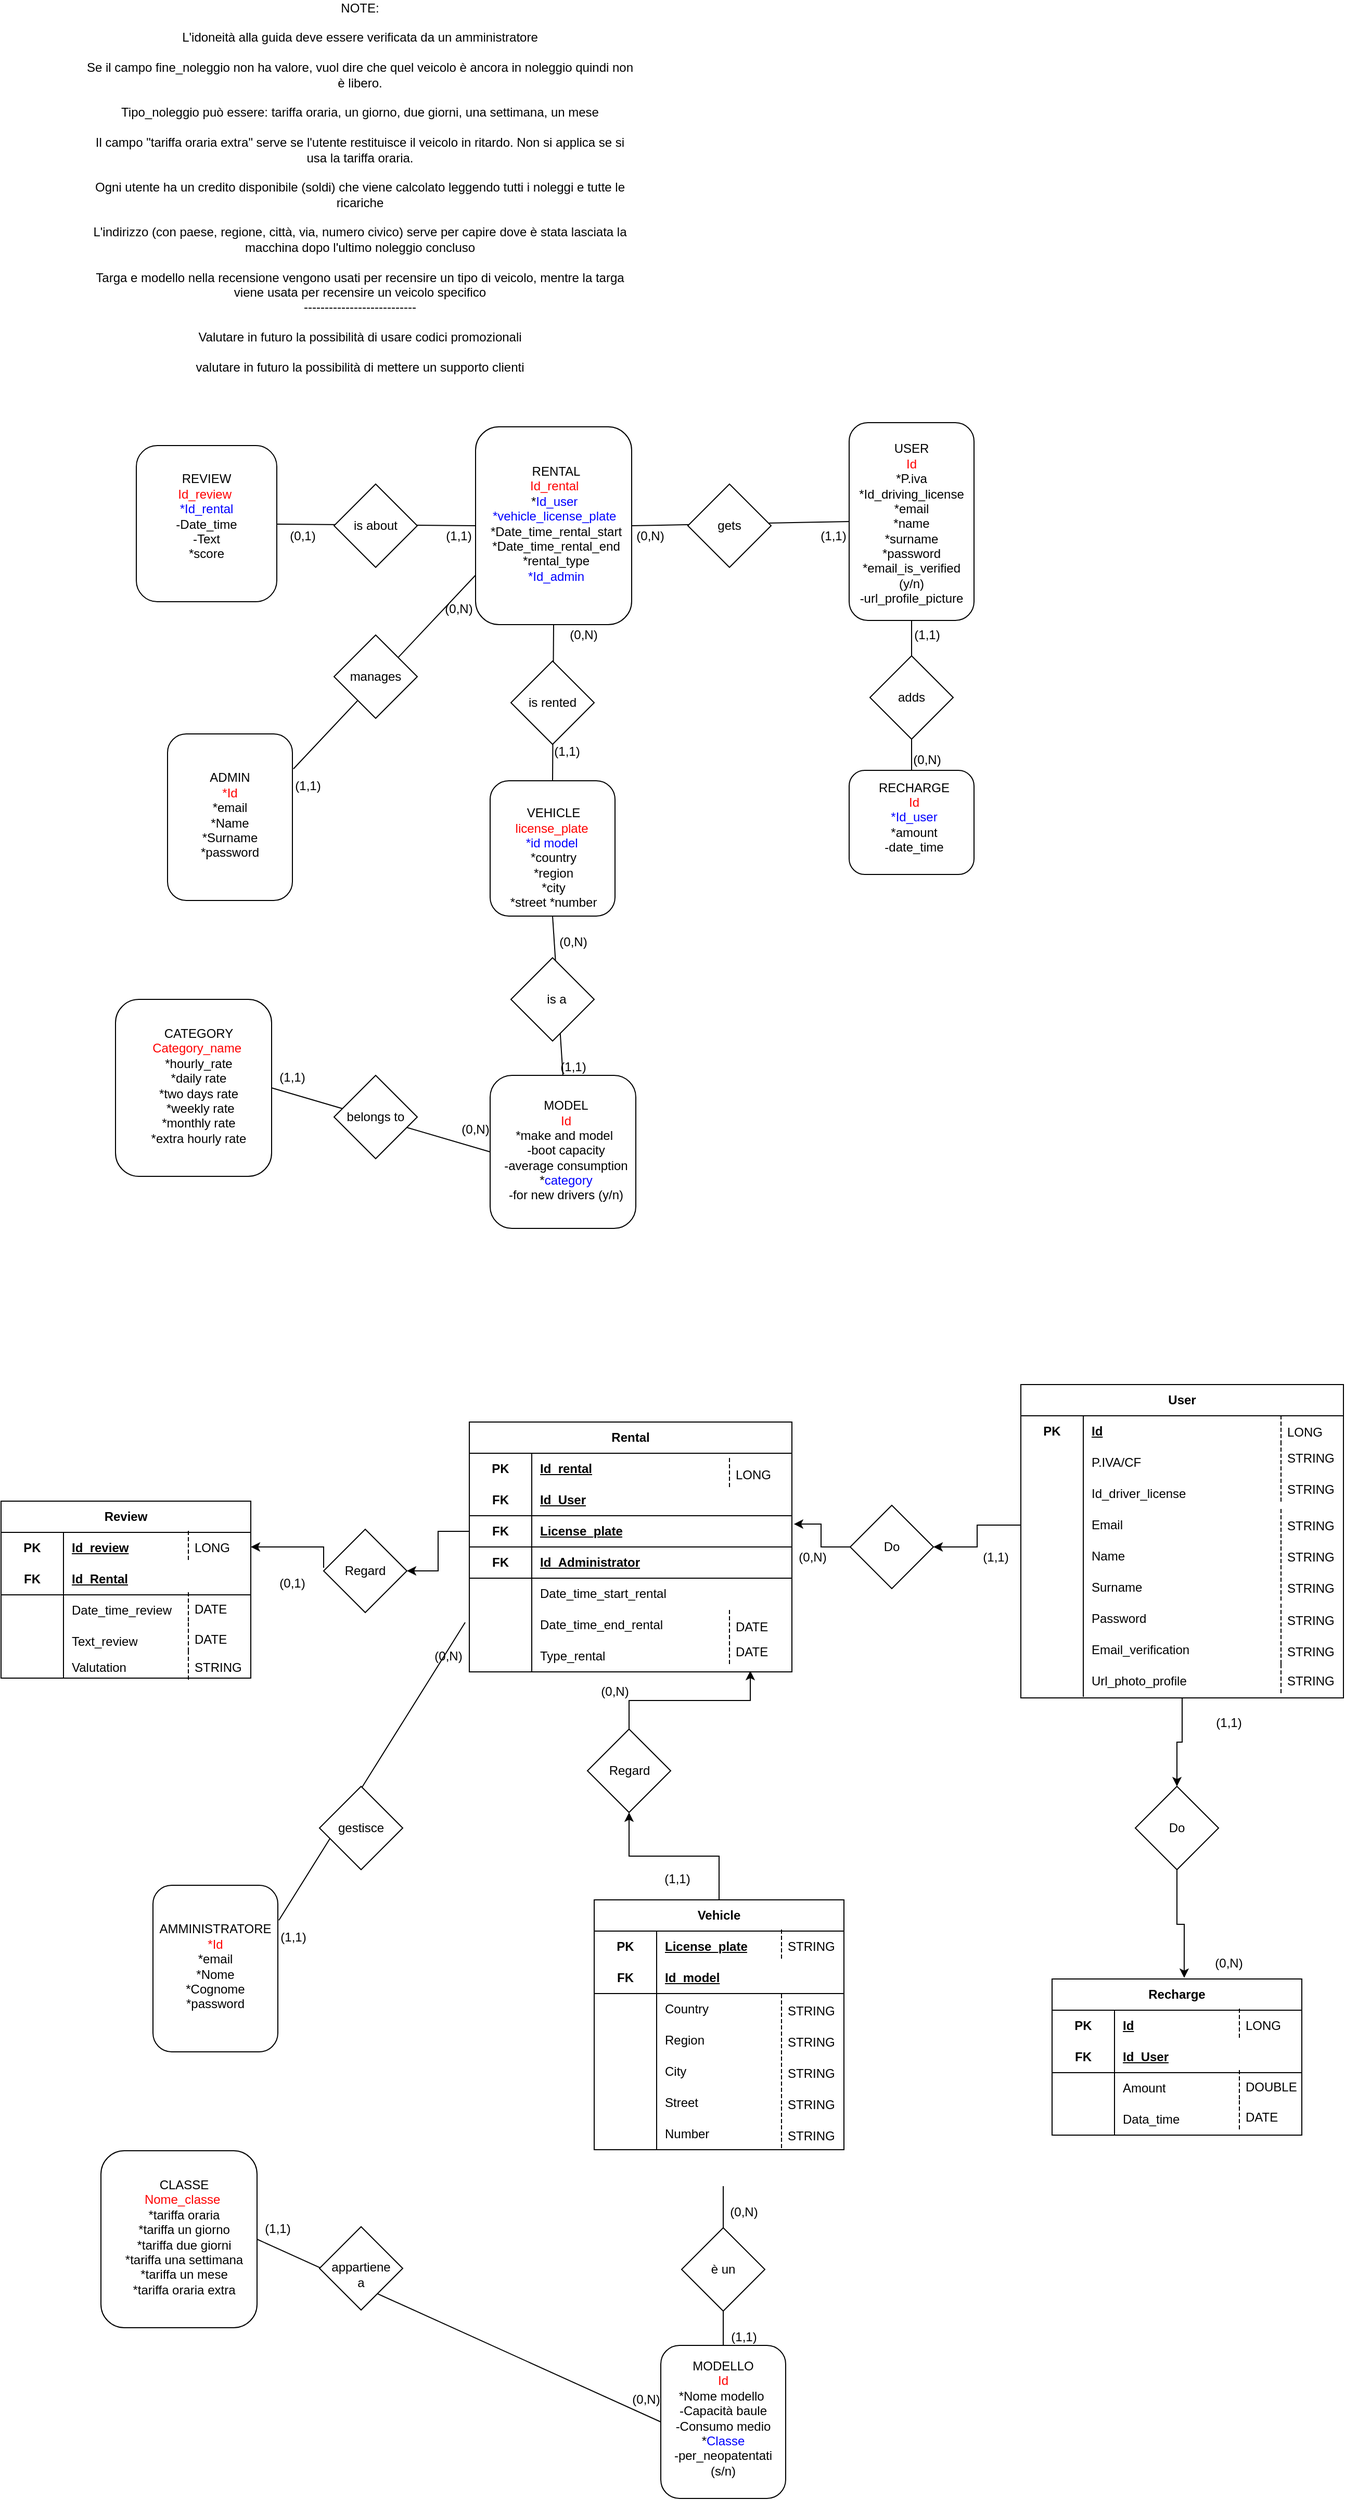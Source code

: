 <mxfile version="21.6.5" type="device">
  <diagram name="Pagina-1" id="spRklvc4D5M0RmGC7vWD">
    <mxGraphModel dx="2901" dy="2365" grid="1" gridSize="10" guides="1" tooltips="1" connect="1" arrows="1" fold="1" page="1" pageScale="1" pageWidth="827" pageHeight="1169" math="0" shadow="0">
      <root>
        <mxCell id="0" />
        <mxCell id="1" parent="0" />
        <mxCell id="g_l1mVCfjvNsbew6AIQk-1" value="&lt;div&gt;NOTE:&lt;/div&gt;&lt;div&gt;&lt;br&gt;&lt;/div&gt;&lt;div&gt;L&#39;idoneità alla guida deve essere verificata da un amministratore&lt;/div&gt;&lt;div&gt;&lt;br&gt;&lt;/div&gt;&lt;div&gt;Se il campo fine_noleggio non ha valore, vuol dire che quel veicolo è ancora in noleggio quindi non è libero.&lt;/div&gt;&lt;div&gt;&lt;br&gt;&lt;/div&gt;&lt;div&gt;Tipo_noleggio può essere: tariffa oraria, un giorno, due giorni, una settimana, un mese&lt;/div&gt;&lt;div&gt;&lt;br&gt;&lt;/div&gt;&lt;div&gt;Il campo &quot;tariffa oraria extra&quot; serve se l&#39;utente restituisce il veicolo in ritardo. Non si applica se si usa la tariffa oraria.&lt;/div&gt;&lt;div&gt;&lt;br&gt;&lt;/div&gt;&lt;div&gt;Ogni utente ha un credito disponibile (soldi) che viene calcolato leggendo tutti i noleggi e tutte le ricariche&lt;/div&gt;&lt;div&gt;&lt;br&gt;&lt;/div&gt;&lt;div&gt;L&#39;indirizzo (con paese, regione, città, via, numero civico) serve per capire dove è stata lasciata la macchina dopo l&#39;ultimo noleggio concluso&lt;/div&gt;&lt;div&gt;&lt;br&gt;&lt;/div&gt;&lt;div&gt;Targa e modello nella recensione vengono usati per recensire un tipo di veicolo, mentre la targa viene usata per recensire un veicolo specifico&lt;/div&gt;&lt;div&gt;---------------------------&lt;/div&gt;&lt;div&gt;&lt;br&gt;&lt;/div&gt;&lt;div&gt;Valutare in futuro la possibilità di usare codici promozionali&lt;/div&gt;&lt;div&gt;&lt;br&gt;&lt;/div&gt;&lt;div&gt;valutare in futuro la possibilità di mettere un supporto clienti&lt;/div&gt;" style="text;html=1;strokeColor=none;fillColor=none;align=center;verticalAlign=middle;whiteSpace=wrap;rounded=0;" parent="1" vertex="1">
          <mxGeometry x="-50" y="-80" width="530" height="340" as="geometry" />
        </mxCell>
        <mxCell id="g_l1mVCfjvNsbew6AIQk-2" value="" style="rounded=1;whiteSpace=wrap;html=1;" parent="1" vertex="1">
          <mxGeometry x="685" y="316" width="120" height="190" as="geometry" />
        </mxCell>
        <mxCell id="g_l1mVCfjvNsbew6AIQk-3" value="USER&lt;br&gt;&lt;font color=&quot;#ff0000&quot;&gt;Id&lt;/font&gt;&lt;br&gt;*P.iva&lt;br&gt;*Id_driving_license&lt;br&gt;*email&lt;br&gt;*name&lt;br&gt;*surname&lt;br&gt;*password&lt;br&gt;*email_is_verified (y/n)&lt;br&gt;-url_profile_picture" style="text;html=1;strokeColor=none;fillColor=none;align=center;verticalAlign=middle;whiteSpace=wrap;rounded=0;" parent="1" vertex="1">
          <mxGeometry x="715" y="400" width="60" height="26" as="geometry" />
        </mxCell>
        <mxCell id="g_l1mVCfjvNsbew6AIQk-4" value="" style="rounded=1;whiteSpace=wrap;html=1;" parent="1" vertex="1">
          <mxGeometry x="340" y="660" width="120" height="130" as="geometry" />
        </mxCell>
        <mxCell id="g_l1mVCfjvNsbew6AIQk-5" value="VEHICLE&lt;br&gt;&lt;font color=&quot;#ff0000&quot;&gt;license_plate&lt;/font&gt;&amp;nbsp;&lt;br&gt;&lt;font color=&quot;#0000ff&quot;&gt;*id&amp;nbsp;model&lt;/font&gt;&amp;nbsp;&lt;br&gt;*country&lt;br&gt;*region&lt;br&gt;*city&lt;br&gt;*street *number" style="text;html=1;strokeColor=none;fillColor=none;align=center;verticalAlign=middle;whiteSpace=wrap;rounded=0;" parent="1" vertex="1">
          <mxGeometry x="356" y="720" width="90" height="27" as="geometry" />
        </mxCell>
        <mxCell id="g_l1mVCfjvNsbew6AIQk-6" value="" style="rounded=1;whiteSpace=wrap;html=1;" parent="1" vertex="1">
          <mxGeometry x="340" y="943" width="140" height="147" as="geometry" />
        </mxCell>
        <mxCell id="g_l1mVCfjvNsbew6AIQk-7" value="MODEL&lt;br&gt;&lt;font color=&quot;#ff0000&quot;&gt;Id&lt;/font&gt;&lt;br&gt;*make and model&lt;span style=&quot;background-color: initial;&quot;&gt;&amp;nbsp;&lt;/span&gt;&lt;br&gt;-boot capacity&lt;br&gt;-average consumption &lt;br&gt;*&lt;font color=&quot;#0000ff&quot;&gt;category&lt;/font&gt;&lt;br&gt;-for new drivers (y/n)" style="text;html=1;strokeColor=none;fillColor=none;align=center;verticalAlign=middle;whiteSpace=wrap;rounded=0;" parent="1" vertex="1">
          <mxGeometry x="346" y="999" width="134" height="31" as="geometry" />
        </mxCell>
        <mxCell id="g_l1mVCfjvNsbew6AIQk-8" value="" style="rounded=1;whiteSpace=wrap;html=1;" parent="1" vertex="1">
          <mxGeometry x="30" y="615" width="120" height="160" as="geometry" />
        </mxCell>
        <mxCell id="g_l1mVCfjvNsbew6AIQk-9" value="ADMIN&lt;br&gt;&lt;font color=&quot;#ff0000&quot;&gt;*Id&lt;/font&gt;&lt;br&gt;*email &lt;br&gt;*Name&lt;br&gt;*Surname *password" style="text;html=1;strokeColor=none;fillColor=none;align=center;verticalAlign=middle;whiteSpace=wrap;rounded=0;" parent="1" vertex="1">
          <mxGeometry x="35" y="650" width="110" height="85" as="geometry" />
        </mxCell>
        <mxCell id="g_l1mVCfjvNsbew6AIQk-10" value="" style="rounded=1;whiteSpace=wrap;html=1;" parent="1" vertex="1">
          <mxGeometry x="326" y="320" width="150" height="190" as="geometry" />
        </mxCell>
        <mxCell id="g_l1mVCfjvNsbew6AIQk-14" value="RENTAL&lt;br&gt;&lt;font color=&quot;#ff0000&quot;&gt;Id_rental&lt;/font&gt;&amp;nbsp;&lt;br&gt;*&lt;font color=&quot;#0000ff&quot;&gt;Id_user&lt;/font&gt;&amp;nbsp;&lt;br&gt;&lt;font color=&quot;#0000ff&quot;&gt;*vehicle_license_plate&lt;/font&gt;&amp;nbsp;&lt;br&gt;*Date_time_rental_start *Date_time_rental_end *rental_type&lt;br&gt;&lt;font color=&quot;#0000ff&quot;&gt;*Id_admin&lt;/font&gt;" style="text;html=1;strokeColor=none;fillColor=none;align=center;verticalAlign=middle;whiteSpace=wrap;rounded=0;" parent="1" vertex="1">
          <mxGeometry x="371" y="400" width="65" height="26" as="geometry" />
        </mxCell>
        <mxCell id="g_l1mVCfjvNsbew6AIQk-15" value="" style="rounded=1;whiteSpace=wrap;html=1;" parent="1" vertex="1">
          <mxGeometry x="-20" y="870" width="150" height="170" as="geometry" />
        </mxCell>
        <mxCell id="g_l1mVCfjvNsbew6AIQk-16" value="CATEGORY&lt;br&gt;&lt;font color=&quot;#ff0000&quot;&gt;Category_name&lt;/font&gt;&amp;nbsp;&lt;br&gt;*hourly_rate&lt;br&gt;*daily rate&lt;br&gt;*two days rate&lt;br&gt;&amp;nbsp;*weekly rate&lt;br&gt;*monthly rate &lt;br&gt;*extra hourly rate" style="text;html=1;strokeColor=none;fillColor=none;align=center;verticalAlign=middle;whiteSpace=wrap;rounded=0;" parent="1" vertex="1">
          <mxGeometry y="885" width="120" height="135" as="geometry" />
        </mxCell>
        <mxCell id="g_l1mVCfjvNsbew6AIQk-17" value="" style="rounded=1;whiteSpace=wrap;html=1;" parent="1" vertex="1">
          <mxGeometry y="338" width="135" height="150" as="geometry" />
        </mxCell>
        <mxCell id="g_l1mVCfjvNsbew6AIQk-18" value="REVIEW&lt;br&gt;&lt;font color=&quot;#ff0000&quot;&gt;Id_review&lt;/font&gt;&amp;nbsp;&lt;br&gt;&lt;font color=&quot;#0000ff&quot;&gt;*Id_rental&lt;/font&gt;&lt;br&gt;-Date_time&lt;br&gt;-Text&lt;br&gt;*score" style="text;html=1;strokeColor=none;fillColor=none;align=center;verticalAlign=middle;whiteSpace=wrap;rounded=0;" parent="1" vertex="1">
          <mxGeometry y="391" width="135" height="30" as="geometry" />
        </mxCell>
        <mxCell id="g_l1mVCfjvNsbew6AIQk-19" value="" style="rounded=1;whiteSpace=wrap;html=1;" parent="1" vertex="1">
          <mxGeometry x="685" y="650" width="120" height="100" as="geometry" />
        </mxCell>
        <mxCell id="g_l1mVCfjvNsbew6AIQk-20" value="RECHARGE&lt;br&gt;&lt;font color=&quot;#ff0000&quot;&gt;Id&lt;/font&gt;&lt;br&gt;&lt;font color=&quot;#0000ff&quot;&gt;*Id_user&lt;/font&gt;&lt;br&gt;*amount&lt;br&gt;-date_time" style="text;html=1;strokeColor=none;fillColor=none;align=center;verticalAlign=middle;whiteSpace=wrap;rounded=0;" parent="1" vertex="1">
          <mxGeometry x="715" y="680" width="65" height="30" as="geometry" />
        </mxCell>
        <mxCell id="g_l1mVCfjvNsbew6AIQk-21" value="" style="endArrow=none;html=1;rounded=0;exitX=0.5;exitY=0;exitDx=0;exitDy=0;entryX=0.5;entryY=1;entryDx=0;entryDy=0;" parent="1" source="g_l1mVCfjvNsbew6AIQk-6" target="g_l1mVCfjvNsbew6AIQk-4" edge="1">
          <mxGeometry width="50" height="50" relative="1" as="geometry">
            <mxPoint x="470" y="790" as="sourcePoint" />
            <mxPoint x="520" y="740" as="targetPoint" />
          </mxGeometry>
        </mxCell>
        <mxCell id="g_l1mVCfjvNsbew6AIQk-22" value="" style="rhombus;whiteSpace=wrap;html=1;" parent="1" vertex="1">
          <mxGeometry x="360" y="830" width="80" height="80" as="geometry" />
        </mxCell>
        <mxCell id="g_l1mVCfjvNsbew6AIQk-24" value="is a" style="text;html=1;strokeColor=none;fillColor=none;align=center;verticalAlign=middle;whiteSpace=wrap;rounded=0;" parent="1" vertex="1">
          <mxGeometry x="373.5" y="855" width="60" height="30" as="geometry" />
        </mxCell>
        <mxCell id="g_l1mVCfjvNsbew6AIQk-25" value="(1,1)" style="text;html=1;strokeColor=none;fillColor=none;align=center;verticalAlign=middle;whiteSpace=wrap;rounded=0;" parent="1" vertex="1">
          <mxGeometry x="390" y="920" width="60" height="30" as="geometry" />
        </mxCell>
        <mxCell id="g_l1mVCfjvNsbew6AIQk-26" value="(0,N)" style="text;html=1;strokeColor=none;fillColor=none;align=center;verticalAlign=middle;whiteSpace=wrap;rounded=0;" parent="1" vertex="1">
          <mxGeometry x="390" y="800" width="60" height="30" as="geometry" />
        </mxCell>
        <mxCell id="g_l1mVCfjvNsbew6AIQk-27" value="" style="endArrow=none;html=1;rounded=0;exitX=1;exitY=0.5;exitDx=0;exitDy=0;entryX=0;entryY=0.5;entryDx=0;entryDy=0;" parent="1" source="g_l1mVCfjvNsbew6AIQk-15" target="g_l1mVCfjvNsbew6AIQk-6" edge="1">
          <mxGeometry width="50" height="50" relative="1" as="geometry">
            <mxPoint x="190" y="910" as="sourcePoint" />
            <mxPoint x="240" y="860" as="targetPoint" />
          </mxGeometry>
        </mxCell>
        <mxCell id="g_l1mVCfjvNsbew6AIQk-28" value="" style="rhombus;whiteSpace=wrap;html=1;" parent="1" vertex="1">
          <mxGeometry x="190" y="943" width="80" height="80" as="geometry" />
        </mxCell>
        <mxCell id="g_l1mVCfjvNsbew6AIQk-29" value="belongs to" style="text;html=1;strokeColor=none;fillColor=none;align=center;verticalAlign=middle;whiteSpace=wrap;rounded=0;" parent="1" vertex="1">
          <mxGeometry x="200" y="967" width="60" height="32" as="geometry" />
        </mxCell>
        <mxCell id="g_l1mVCfjvNsbew6AIQk-30" value="(1,1)" style="text;html=1;strokeColor=none;fillColor=none;align=center;verticalAlign=middle;whiteSpace=wrap;rounded=0;" parent="1" vertex="1">
          <mxGeometry x="120" y="930" width="60" height="30" as="geometry" />
        </mxCell>
        <mxCell id="g_l1mVCfjvNsbew6AIQk-31" value="(0,N)" style="text;html=1;strokeColor=none;fillColor=none;align=center;verticalAlign=middle;whiteSpace=wrap;rounded=0;" parent="1" vertex="1">
          <mxGeometry x="296" y="980" width="60" height="30" as="geometry" />
        </mxCell>
        <mxCell id="g_l1mVCfjvNsbew6AIQk-35" value="(1,1)" style="text;html=1;strokeColor=none;fillColor=none;align=center;verticalAlign=middle;whiteSpace=wrap;rounded=0;" parent="1" vertex="1">
          <mxGeometry x="730" y="505" width="60" height="30" as="geometry" />
        </mxCell>
        <mxCell id="g_l1mVCfjvNsbew6AIQk-50" value="" style="endArrow=none;html=1;rounded=0;exitX=1;exitY=0.5;exitDx=0;exitDy=0;entryX=0;entryY=0.5;entryDx=0;entryDy=0;" parent="1" source="g_l1mVCfjvNsbew6AIQk-10" target="g_l1mVCfjvNsbew6AIQk-2" edge="1">
          <mxGeometry width="50" height="50" relative="1" as="geometry">
            <mxPoint x="490" y="480" as="sourcePoint" />
            <mxPoint x="630" y="480" as="targetPoint" />
          </mxGeometry>
        </mxCell>
        <mxCell id="g_l1mVCfjvNsbew6AIQk-51" value="gets" style="rhombus;whiteSpace=wrap;html=1;" parent="1" vertex="1">
          <mxGeometry x="530" y="375" width="80" height="80" as="geometry" />
        </mxCell>
        <mxCell id="g_l1mVCfjvNsbew6AIQk-53" value="(1,1)" style="text;html=1;strokeColor=none;fillColor=none;align=center;verticalAlign=middle;whiteSpace=wrap;rounded=0;" parent="1" vertex="1">
          <mxGeometry x="640" y="410" width="60" height="30" as="geometry" />
        </mxCell>
        <mxCell id="g_l1mVCfjvNsbew6AIQk-54" value="(0,N)" style="text;html=1;strokeColor=none;fillColor=none;align=center;verticalAlign=middle;whiteSpace=wrap;rounded=0;" parent="1" vertex="1">
          <mxGeometry x="464" y="410" width="60" height="30" as="geometry" />
        </mxCell>
        <mxCell id="g_l1mVCfjvNsbew6AIQk-57" value="" style="endArrow=none;html=1;rounded=0;exitX=0.5;exitY=0;exitDx=0;exitDy=0;entryX=0.5;entryY=1;entryDx=0;entryDy=0;" parent="1" source="g_l1mVCfjvNsbew6AIQk-4" target="g_l1mVCfjvNsbew6AIQk-10" edge="1">
          <mxGeometry width="50" height="50" relative="1" as="geometry">
            <mxPoint x="800" y="700" as="sourcePoint" />
            <mxPoint x="850" y="650" as="targetPoint" />
          </mxGeometry>
        </mxCell>
        <mxCell id="g_l1mVCfjvNsbew6AIQk-55" value="is rented" style="rhombus;whiteSpace=wrap;html=1;" parent="1" vertex="1">
          <mxGeometry x="360" y="545" width="80" height="80" as="geometry" />
        </mxCell>
        <mxCell id="g_l1mVCfjvNsbew6AIQk-60" value="(0,N)" style="text;html=1;strokeColor=none;fillColor=none;align=center;verticalAlign=middle;whiteSpace=wrap;rounded=0;" parent="1" vertex="1">
          <mxGeometry x="400" y="505" width="60" height="30" as="geometry" />
        </mxCell>
        <mxCell id="g_l1mVCfjvNsbew6AIQk-61" value="(1,1)" style="text;html=1;strokeColor=none;fillColor=none;align=center;verticalAlign=middle;whiteSpace=wrap;rounded=0;" parent="1" vertex="1">
          <mxGeometry x="384" y="617" width="60" height="30" as="geometry" />
        </mxCell>
        <mxCell id="g_l1mVCfjvNsbew6AIQk-64" value="" style="endArrow=none;html=1;rounded=0;exitX=0.5;exitY=0;exitDx=0;exitDy=0;entryX=0.5;entryY=1;entryDx=0;entryDy=0;" parent="1" source="g_l1mVCfjvNsbew6AIQk-19" target="g_l1mVCfjvNsbew6AIQk-2" edge="1">
          <mxGeometry width="50" height="50" relative="1" as="geometry">
            <mxPoint x="710" y="610" as="sourcePoint" />
            <mxPoint x="760" y="560" as="targetPoint" />
          </mxGeometry>
        </mxCell>
        <mxCell id="g_l1mVCfjvNsbew6AIQk-65" value="" style="rhombus;whiteSpace=wrap;html=1;" parent="1" vertex="1">
          <mxGeometry x="705" y="540" width="80" height="80" as="geometry" />
        </mxCell>
        <mxCell id="g_l1mVCfjvNsbew6AIQk-66" value="(0,N)" style="text;html=1;strokeColor=none;fillColor=none;align=center;verticalAlign=middle;whiteSpace=wrap;rounded=0;" parent="1" vertex="1">
          <mxGeometry x="730" y="625" width="60" height="30" as="geometry" />
        </mxCell>
        <mxCell id="g_l1mVCfjvNsbew6AIQk-67" value="adds" style="text;html=1;strokeColor=none;fillColor=none;align=center;verticalAlign=middle;whiteSpace=wrap;rounded=0;" parent="1" vertex="1">
          <mxGeometry x="715" y="565" width="60" height="30" as="geometry" />
        </mxCell>
        <mxCell id="g_l1mVCfjvNsbew6AIQk-72" value="" style="endArrow=none;html=1;rounded=0;exitX=1;exitY=0.75;exitDx=0;exitDy=0;entryX=0;entryY=0.5;entryDx=0;entryDy=0;" parent="1" source="g_l1mVCfjvNsbew6AIQk-18" target="g_l1mVCfjvNsbew6AIQk-10" edge="1">
          <mxGeometry width="50" height="50" relative="1" as="geometry">
            <mxPoint x="350" y="560" as="sourcePoint" />
            <mxPoint x="400" y="510" as="targetPoint" />
          </mxGeometry>
        </mxCell>
        <mxCell id="g_l1mVCfjvNsbew6AIQk-73" value="" style="rhombus;whiteSpace=wrap;html=1;" parent="1" vertex="1">
          <mxGeometry x="190" y="375" width="80" height="80" as="geometry" />
        </mxCell>
        <mxCell id="g_l1mVCfjvNsbew6AIQk-74" value="is about" style="text;html=1;strokeColor=none;fillColor=none;align=center;verticalAlign=middle;whiteSpace=wrap;rounded=0;" parent="1" vertex="1">
          <mxGeometry x="200" y="400" width="60" height="30" as="geometry" />
        </mxCell>
        <mxCell id="g_l1mVCfjvNsbew6AIQk-75" value="(1,1)" style="text;html=1;strokeColor=none;fillColor=none;align=center;verticalAlign=middle;whiteSpace=wrap;rounded=0;" parent="1" vertex="1">
          <mxGeometry x="280" y="410" width="60" height="30" as="geometry" />
        </mxCell>
        <mxCell id="g_l1mVCfjvNsbew6AIQk-76" value="(0,1)" style="text;html=1;strokeColor=none;fillColor=none;align=center;verticalAlign=middle;whiteSpace=wrap;rounded=0;" parent="1" vertex="1">
          <mxGeometry x="130" y="410" width="60" height="30" as="geometry" />
        </mxCell>
        <mxCell id="g_l1mVCfjvNsbew6AIQk-78" value="" style="endArrow=none;html=1;rounded=0;exitX=1.008;exitY=0.21;exitDx=0;exitDy=0;exitPerimeter=0;entryX=0;entryY=0.75;entryDx=0;entryDy=0;" parent="1" source="g_l1mVCfjvNsbew6AIQk-8" target="g_l1mVCfjvNsbew6AIQk-10" edge="1">
          <mxGeometry width="50" height="50" relative="1" as="geometry">
            <mxPoint x="220" y="600" as="sourcePoint" />
            <mxPoint x="330" y="500" as="targetPoint" />
          </mxGeometry>
        </mxCell>
        <mxCell id="g_l1mVCfjvNsbew6AIQk-79" value="" style="rhombus;whiteSpace=wrap;html=1;" parent="1" vertex="1">
          <mxGeometry x="190" y="520" width="80" height="80" as="geometry" />
        </mxCell>
        <mxCell id="g_l1mVCfjvNsbew6AIQk-80" value="manages" style="text;html=1;strokeColor=none;fillColor=none;align=center;verticalAlign=middle;whiteSpace=wrap;rounded=0;" parent="1" vertex="1">
          <mxGeometry x="200" y="545" width="60" height="30" as="geometry" />
        </mxCell>
        <mxCell id="g_l1mVCfjvNsbew6AIQk-81" value="(0,N)" style="text;html=1;strokeColor=none;fillColor=none;align=center;verticalAlign=middle;whiteSpace=wrap;rounded=0;" parent="1" vertex="1">
          <mxGeometry x="280" y="480" width="60" height="30" as="geometry" />
        </mxCell>
        <mxCell id="g_l1mVCfjvNsbew6AIQk-84" value="(1,1)" style="text;html=1;strokeColor=none;fillColor=none;align=center;verticalAlign=middle;whiteSpace=wrap;rounded=0;" parent="1" vertex="1">
          <mxGeometry x="135" y="650" width="60" height="30" as="geometry" />
        </mxCell>
        <mxCell id="Zgn1-G-WDwx2S1eYuMzh-3" value="" style="rounded=1;whiteSpace=wrap;html=1;" vertex="1" parent="1">
          <mxGeometry x="504" y="2163" width="120" height="147" as="geometry" />
        </mxCell>
        <mxCell id="Zgn1-G-WDwx2S1eYuMzh-4" value="MODELLO&lt;br&gt;&lt;font color=&quot;#ff0000&quot;&gt;Id&lt;/font&gt;&lt;br&gt;*Nome modello&amp;nbsp;&lt;br&gt;-Capacità baule &lt;br&gt;-Consumo medio *&lt;font color=&quot;#0000ff&quot;&gt;Classe &lt;/font&gt;&lt;br&gt;-per_neopatentati (s/n)" style="text;html=1;strokeColor=none;fillColor=none;align=center;verticalAlign=middle;whiteSpace=wrap;rounded=0;" vertex="1" parent="1">
          <mxGeometry x="514" y="2215" width="100" height="35" as="geometry" />
        </mxCell>
        <mxCell id="Zgn1-G-WDwx2S1eYuMzh-5" value="" style="rounded=1;whiteSpace=wrap;html=1;" vertex="1" parent="1">
          <mxGeometry x="16" y="1721" width="120" height="160" as="geometry" />
        </mxCell>
        <mxCell id="Zgn1-G-WDwx2S1eYuMzh-6" value="AMMINISTRATORE&lt;br&gt;&lt;font color=&quot;#ff0000&quot;&gt;*Id&lt;/font&gt;&lt;br&gt;*email &lt;br&gt;*Nome &lt;br&gt;*Cognome *password" style="text;html=1;strokeColor=none;fillColor=none;align=center;verticalAlign=middle;whiteSpace=wrap;rounded=0;" vertex="1" parent="1">
          <mxGeometry x="21" y="1756" width="110" height="85" as="geometry" />
        </mxCell>
        <mxCell id="Zgn1-G-WDwx2S1eYuMzh-7" value="" style="rounded=1;whiteSpace=wrap;html=1;" vertex="1" parent="1">
          <mxGeometry x="-34" y="1976" width="150" height="170" as="geometry" />
        </mxCell>
        <mxCell id="Zgn1-G-WDwx2S1eYuMzh-8" value="CLASSE&lt;br&gt;&lt;font color=&quot;#ff0000&quot;&gt;Nome_classe&lt;/font&gt;&amp;nbsp;&lt;br&gt;*tariffa oraria&lt;br&gt;*tariffa un giorno *tariffa due giorni *tariffa una settimana&lt;br&gt;*tariffa un mese *tariffa oraria extra" style="text;html=1;strokeColor=none;fillColor=none;align=center;verticalAlign=middle;whiteSpace=wrap;rounded=0;" vertex="1" parent="1">
          <mxGeometry x="-14" y="1991" width="120" height="135" as="geometry" />
        </mxCell>
        <mxCell id="Zgn1-G-WDwx2S1eYuMzh-11" value="" style="endArrow=none;html=1;rounded=0;exitX=0.5;exitY=0;exitDx=0;exitDy=0;entryX=0.5;entryY=1;entryDx=0;entryDy=0;" edge="1" parent="1" source="Zgn1-G-WDwx2S1eYuMzh-3">
          <mxGeometry width="50" height="50" relative="1" as="geometry">
            <mxPoint x="634" y="2010" as="sourcePoint" />
            <mxPoint x="564" y="2010" as="targetPoint" />
          </mxGeometry>
        </mxCell>
        <mxCell id="Zgn1-G-WDwx2S1eYuMzh-12" value="" style="rhombus;whiteSpace=wrap;html=1;" vertex="1" parent="1">
          <mxGeometry x="524" y="2050" width="80" height="80" as="geometry" />
        </mxCell>
        <mxCell id="Zgn1-G-WDwx2S1eYuMzh-13" value="è un" style="text;html=1;strokeColor=none;fillColor=none;align=center;verticalAlign=middle;whiteSpace=wrap;rounded=0;" vertex="1" parent="1">
          <mxGeometry x="534" y="2075" width="60" height="30" as="geometry" />
        </mxCell>
        <mxCell id="Zgn1-G-WDwx2S1eYuMzh-14" value="(1,1)" style="text;html=1;strokeColor=none;fillColor=none;align=center;verticalAlign=middle;whiteSpace=wrap;rounded=0;" vertex="1" parent="1">
          <mxGeometry x="554" y="2140" width="60" height="30" as="geometry" />
        </mxCell>
        <mxCell id="Zgn1-G-WDwx2S1eYuMzh-15" value="(0,N)" style="text;html=1;strokeColor=none;fillColor=none;align=center;verticalAlign=middle;whiteSpace=wrap;rounded=0;" vertex="1" parent="1">
          <mxGeometry x="554" y="2020" width="60" height="30" as="geometry" />
        </mxCell>
        <mxCell id="Zgn1-G-WDwx2S1eYuMzh-16" value="" style="endArrow=none;html=1;rounded=0;exitX=1;exitY=0.5;exitDx=0;exitDy=0;entryX=0;entryY=0.5;entryDx=0;entryDy=0;" edge="1" parent="1" source="Zgn1-G-WDwx2S1eYuMzh-7" target="Zgn1-G-WDwx2S1eYuMzh-3">
          <mxGeometry width="50" height="50" relative="1" as="geometry">
            <mxPoint x="176" y="2016" as="sourcePoint" />
            <mxPoint x="226" y="1966" as="targetPoint" />
          </mxGeometry>
        </mxCell>
        <mxCell id="Zgn1-G-WDwx2S1eYuMzh-17" value="" style="rhombus;whiteSpace=wrap;html=1;" vertex="1" parent="1">
          <mxGeometry x="176" y="2049" width="80" height="80" as="geometry" />
        </mxCell>
        <mxCell id="Zgn1-G-WDwx2S1eYuMzh-18" value="appartiene a" style="text;html=1;strokeColor=none;fillColor=none;align=center;verticalAlign=middle;whiteSpace=wrap;rounded=0;" vertex="1" parent="1">
          <mxGeometry x="186" y="2079" width="60" height="32" as="geometry" />
        </mxCell>
        <mxCell id="Zgn1-G-WDwx2S1eYuMzh-19" value="(1,1)" style="text;html=1;strokeColor=none;fillColor=none;align=center;verticalAlign=middle;whiteSpace=wrap;rounded=0;" vertex="1" parent="1">
          <mxGeometry x="106" y="2036" width="60" height="30" as="geometry" />
        </mxCell>
        <mxCell id="Zgn1-G-WDwx2S1eYuMzh-20" value="(0,N)" style="text;html=1;strokeColor=none;fillColor=none;align=center;verticalAlign=middle;whiteSpace=wrap;rounded=0;" vertex="1" parent="1">
          <mxGeometry x="460" y="2200" width="60" height="30" as="geometry" />
        </mxCell>
        <mxCell id="Zgn1-G-WDwx2S1eYuMzh-21" value="(1,1)" style="text;html=1;strokeColor=none;fillColor=none;align=center;verticalAlign=middle;whiteSpace=wrap;rounded=0;" vertex="1" parent="1">
          <mxGeometry x="1020" y="1550" width="60" height="30" as="geometry" />
        </mxCell>
        <mxCell id="Zgn1-G-WDwx2S1eYuMzh-22" style="edgeStyle=orthogonalEdgeStyle;rounded=0;orthogonalLoop=1;jettySize=auto;html=1;exitX=0;exitY=0.5;exitDx=0;exitDy=0;entryX=1.006;entryY=0.267;entryDx=0;entryDy=0;entryPerimeter=0;" edge="1" parent="1" source="Zgn1-G-WDwx2S1eYuMzh-23" target="Zgn1-G-WDwx2S1eYuMzh-73">
          <mxGeometry relative="1" as="geometry" />
        </mxCell>
        <mxCell id="Zgn1-G-WDwx2S1eYuMzh-23" value="Do" style="rhombus;whiteSpace=wrap;html=1;" vertex="1" parent="1">
          <mxGeometry x="686" y="1356" width="80" height="80" as="geometry" />
        </mxCell>
        <mxCell id="Zgn1-G-WDwx2S1eYuMzh-24" value="(1,1)" style="text;html=1;strokeColor=none;fillColor=none;align=center;verticalAlign=middle;whiteSpace=wrap;rounded=0;" vertex="1" parent="1">
          <mxGeometry x="796" y="1391" width="60" height="30" as="geometry" />
        </mxCell>
        <mxCell id="Zgn1-G-WDwx2S1eYuMzh-25" value="(0,N)" style="text;html=1;strokeColor=none;fillColor=none;align=center;verticalAlign=middle;whiteSpace=wrap;rounded=0;" vertex="1" parent="1">
          <mxGeometry x="620" y="1391" width="60" height="30" as="geometry" />
        </mxCell>
        <mxCell id="Zgn1-G-WDwx2S1eYuMzh-209" style="edgeStyle=orthogonalEdgeStyle;rounded=0;orthogonalLoop=1;jettySize=auto;html=1;exitX=0.5;exitY=0;exitDx=0;exitDy=0;entryX=0.871;entryY=0.967;entryDx=0;entryDy=0;entryPerimeter=0;" edge="1" parent="1" source="Zgn1-G-WDwx2S1eYuMzh-26" target="Zgn1-G-WDwx2S1eYuMzh-85">
          <mxGeometry relative="1" as="geometry" />
        </mxCell>
        <mxCell id="Zgn1-G-WDwx2S1eYuMzh-26" value="Regard" style="rhombus;whiteSpace=wrap;html=1;" vertex="1" parent="1">
          <mxGeometry x="433.5" y="1571" width="80" height="80" as="geometry" />
        </mxCell>
        <mxCell id="Zgn1-G-WDwx2S1eYuMzh-28" value="(0,N)" style="text;html=1;strokeColor=none;fillColor=none;align=center;verticalAlign=middle;whiteSpace=wrap;rounded=0;" vertex="1" parent="1">
          <mxGeometry x="430" y="1520" width="60" height="30" as="geometry" />
        </mxCell>
        <mxCell id="Zgn1-G-WDwx2S1eYuMzh-29" value="(1,1)" style="text;html=1;strokeColor=none;fillColor=none;align=center;verticalAlign=middle;whiteSpace=wrap;rounded=0;" vertex="1" parent="1">
          <mxGeometry x="490" y="1700" width="60" height="30" as="geometry" />
        </mxCell>
        <mxCell id="Zgn1-G-WDwx2S1eYuMzh-168" style="edgeStyle=orthogonalEdgeStyle;rounded=0;orthogonalLoop=1;jettySize=auto;html=1;exitX=0.5;exitY=1;exitDx=0;exitDy=0;entryX=0.529;entryY=-0.007;entryDx=0;entryDy=0;entryPerimeter=0;" edge="1" parent="1" source="Zgn1-G-WDwx2S1eYuMzh-31" target="Zgn1-G-WDwx2S1eYuMzh-142">
          <mxGeometry relative="1" as="geometry" />
        </mxCell>
        <mxCell id="Zgn1-G-WDwx2S1eYuMzh-31" value="Do" style="rhombus;whiteSpace=wrap;html=1;" vertex="1" parent="1">
          <mxGeometry x="960" y="1626" width="80" height="80" as="geometry" />
        </mxCell>
        <mxCell id="Zgn1-G-WDwx2S1eYuMzh-32" value="(0,N)" style="text;html=1;strokeColor=none;fillColor=none;align=center;verticalAlign=middle;whiteSpace=wrap;rounded=0;" vertex="1" parent="1">
          <mxGeometry x="1020" y="1781" width="60" height="30" as="geometry" />
        </mxCell>
        <mxCell id="Zgn1-G-WDwx2S1eYuMzh-34" value="Regard" style="rhombus;whiteSpace=wrap;html=1;" vertex="1" parent="1">
          <mxGeometry x="180" y="1379" width="80" height="80" as="geometry" />
        </mxCell>
        <mxCell id="Zgn1-G-WDwx2S1eYuMzh-35" style="edgeStyle=orthogonalEdgeStyle;rounded=0;orthogonalLoop=1;jettySize=auto;html=1;exitX=1;exitY=0;exitDx=0;exitDy=0;entryX=1;entryY=0.5;entryDx=0;entryDy=0;" edge="1" parent="1" source="Zgn1-G-WDwx2S1eYuMzh-36" target="Zgn1-G-WDwx2S1eYuMzh-58">
          <mxGeometry relative="1" as="geometry" />
        </mxCell>
        <mxCell id="Zgn1-G-WDwx2S1eYuMzh-36" value="(0,1)" style="text;html=1;strokeColor=none;fillColor=none;align=center;verticalAlign=middle;whiteSpace=wrap;rounded=0;" vertex="1" parent="1">
          <mxGeometry x="120" y="1416" width="60" height="30" as="geometry" />
        </mxCell>
        <mxCell id="Zgn1-G-WDwx2S1eYuMzh-37" value="" style="endArrow=none;html=1;rounded=0;exitX=1.008;exitY=0.21;exitDx=0;exitDy=0;exitPerimeter=0;entryX=0;entryY=0.75;entryDx=0;entryDy=0;" edge="1" parent="1" source="Zgn1-G-WDwx2S1eYuMzh-5">
          <mxGeometry width="50" height="50" relative="1" as="geometry">
            <mxPoint x="210" y="1606" as="sourcePoint" />
            <mxPoint x="316" y="1468.5" as="targetPoint" />
          </mxGeometry>
        </mxCell>
        <mxCell id="Zgn1-G-WDwx2S1eYuMzh-38" value="" style="rhombus;whiteSpace=wrap;html=1;" vertex="1" parent="1">
          <mxGeometry x="176" y="1626" width="80" height="80" as="geometry" />
        </mxCell>
        <mxCell id="Zgn1-G-WDwx2S1eYuMzh-39" value="gestisce" style="text;html=1;strokeColor=none;fillColor=none;align=center;verticalAlign=middle;whiteSpace=wrap;rounded=0;" vertex="1" parent="1">
          <mxGeometry x="186" y="1651" width="60" height="30" as="geometry" />
        </mxCell>
        <mxCell id="Zgn1-G-WDwx2S1eYuMzh-40" value="(0,N)" style="text;html=1;strokeColor=none;fillColor=none;align=center;verticalAlign=middle;whiteSpace=wrap;rounded=0;" vertex="1" parent="1">
          <mxGeometry x="270" y="1486" width="60" height="30" as="geometry" />
        </mxCell>
        <mxCell id="Zgn1-G-WDwx2S1eYuMzh-41" value="(1,1)" style="text;html=1;strokeColor=none;fillColor=none;align=center;verticalAlign=middle;whiteSpace=wrap;rounded=0;" vertex="1" parent="1">
          <mxGeometry x="121" y="1756" width="60" height="30" as="geometry" />
        </mxCell>
        <mxCell id="Zgn1-G-WDwx2S1eYuMzh-42" value="Review" style="shape=table;startSize=30;container=1;collapsible=1;childLayout=tableLayout;fixedRows=1;rowLines=0;fontStyle=1;align=center;resizeLast=1;html=1;whiteSpace=wrap;" vertex="1" parent="1">
          <mxGeometry x="-130" y="1352" width="240" height="170" as="geometry">
            <mxRectangle x="-100" y="1220" width="80" height="30" as="alternateBounds" />
          </mxGeometry>
        </mxCell>
        <mxCell id="Zgn1-G-WDwx2S1eYuMzh-43" value="" style="shape=tableRow;horizontal=0;startSize=0;swimlaneHead=0;swimlaneBody=0;fillColor=none;collapsible=0;dropTarget=0;points=[[0,0.5],[1,0.5]];portConstraint=eastwest;top=0;left=0;right=0;bottom=0;html=1;" vertex="1" parent="Zgn1-G-WDwx2S1eYuMzh-42">
          <mxGeometry y="30" width="240" height="30" as="geometry" />
        </mxCell>
        <mxCell id="Zgn1-G-WDwx2S1eYuMzh-44" value="PK" style="shape=partialRectangle;connectable=0;fillColor=none;top=0;left=0;bottom=0;right=0;fontStyle=1;overflow=hidden;html=1;whiteSpace=wrap;" vertex="1" parent="Zgn1-G-WDwx2S1eYuMzh-43">
          <mxGeometry width="60" height="30" as="geometry">
            <mxRectangle width="60" height="30" as="alternateBounds" />
          </mxGeometry>
        </mxCell>
        <mxCell id="Zgn1-G-WDwx2S1eYuMzh-45" value="Id_review" style="shape=partialRectangle;connectable=0;fillColor=none;top=0;left=0;bottom=0;right=0;align=left;spacingLeft=6;fontStyle=5;overflow=hidden;html=1;whiteSpace=wrap;" vertex="1" parent="Zgn1-G-WDwx2S1eYuMzh-43">
          <mxGeometry x="60" width="180" height="30" as="geometry">
            <mxRectangle width="180" height="30" as="alternateBounds" />
          </mxGeometry>
        </mxCell>
        <mxCell id="Zgn1-G-WDwx2S1eYuMzh-46" value="" style="shape=tableRow;horizontal=0;startSize=0;swimlaneHead=0;swimlaneBody=0;fillColor=none;collapsible=0;dropTarget=0;points=[[0,0.5],[1,0.5]];portConstraint=eastwest;top=0;left=0;right=0;bottom=1;html=1;" vertex="1" parent="Zgn1-G-WDwx2S1eYuMzh-42">
          <mxGeometry y="60" width="240" height="30" as="geometry" />
        </mxCell>
        <mxCell id="Zgn1-G-WDwx2S1eYuMzh-47" value="FK" style="shape=partialRectangle;connectable=0;fillColor=none;top=0;left=0;bottom=0;right=0;fontStyle=1;overflow=hidden;html=1;whiteSpace=wrap;" vertex="1" parent="Zgn1-G-WDwx2S1eYuMzh-46">
          <mxGeometry width="60" height="30" as="geometry">
            <mxRectangle width="60" height="30" as="alternateBounds" />
          </mxGeometry>
        </mxCell>
        <mxCell id="Zgn1-G-WDwx2S1eYuMzh-48" value="Id_Rental" style="shape=partialRectangle;connectable=0;fillColor=none;top=0;left=0;bottom=0;right=0;align=left;spacingLeft=6;fontStyle=5;overflow=hidden;html=1;whiteSpace=wrap;" vertex="1" parent="Zgn1-G-WDwx2S1eYuMzh-46">
          <mxGeometry x="60" width="180" height="30" as="geometry">
            <mxRectangle width="180" height="30" as="alternateBounds" />
          </mxGeometry>
        </mxCell>
        <mxCell id="Zgn1-G-WDwx2S1eYuMzh-49" value="" style="shape=tableRow;horizontal=0;startSize=0;swimlaneHead=0;swimlaneBody=0;fillColor=none;collapsible=0;dropTarget=0;points=[[0,0.5],[1,0.5]];portConstraint=eastwest;top=0;left=0;right=0;bottom=0;html=1;" vertex="1" parent="Zgn1-G-WDwx2S1eYuMzh-42">
          <mxGeometry y="90" width="240" height="30" as="geometry" />
        </mxCell>
        <mxCell id="Zgn1-G-WDwx2S1eYuMzh-50" value="" style="shape=partialRectangle;connectable=0;fillColor=none;top=0;left=0;bottom=0;right=0;editable=1;overflow=hidden;html=1;whiteSpace=wrap;" vertex="1" parent="Zgn1-G-WDwx2S1eYuMzh-49">
          <mxGeometry width="60" height="30" as="geometry">
            <mxRectangle width="60" height="30" as="alternateBounds" />
          </mxGeometry>
        </mxCell>
        <mxCell id="Zgn1-G-WDwx2S1eYuMzh-51" value="Date_time_review" style="shape=partialRectangle;connectable=0;fillColor=none;top=0;left=0;bottom=0;right=0;align=left;spacingLeft=6;overflow=hidden;html=1;whiteSpace=wrap;" vertex="1" parent="Zgn1-G-WDwx2S1eYuMzh-49">
          <mxGeometry x="60" width="180" height="30" as="geometry">
            <mxRectangle width="180" height="30" as="alternateBounds" />
          </mxGeometry>
        </mxCell>
        <mxCell id="Zgn1-G-WDwx2S1eYuMzh-52" value="" style="shape=tableRow;horizontal=0;startSize=0;swimlaneHead=0;swimlaneBody=0;fillColor=none;collapsible=0;dropTarget=0;points=[[0,0.5],[1,0.5]];portConstraint=eastwest;top=0;left=0;right=0;bottom=0;html=1;" vertex="1" parent="Zgn1-G-WDwx2S1eYuMzh-42">
          <mxGeometry y="120" width="240" height="30" as="geometry" />
        </mxCell>
        <mxCell id="Zgn1-G-WDwx2S1eYuMzh-53" value="" style="shape=partialRectangle;connectable=0;fillColor=none;top=0;left=0;bottom=0;right=0;editable=1;overflow=hidden;html=1;whiteSpace=wrap;" vertex="1" parent="Zgn1-G-WDwx2S1eYuMzh-52">
          <mxGeometry width="60" height="30" as="geometry">
            <mxRectangle width="60" height="30" as="alternateBounds" />
          </mxGeometry>
        </mxCell>
        <mxCell id="Zgn1-G-WDwx2S1eYuMzh-54" value="Text_review" style="shape=partialRectangle;connectable=0;fillColor=none;top=0;left=0;bottom=0;right=0;align=left;spacingLeft=6;overflow=hidden;html=1;whiteSpace=wrap;" vertex="1" parent="Zgn1-G-WDwx2S1eYuMzh-52">
          <mxGeometry x="60" width="180" height="30" as="geometry">
            <mxRectangle width="180" height="30" as="alternateBounds" />
          </mxGeometry>
        </mxCell>
        <mxCell id="Zgn1-G-WDwx2S1eYuMzh-55" value="" style="shape=tableRow;horizontal=0;startSize=0;swimlaneHead=0;swimlaneBody=0;fillColor=none;collapsible=0;dropTarget=0;points=[[0,0.5],[1,0.5]];portConstraint=eastwest;top=0;left=0;right=0;bottom=0;html=1;" vertex="1" parent="Zgn1-G-WDwx2S1eYuMzh-42">
          <mxGeometry y="150" width="240" height="20" as="geometry" />
        </mxCell>
        <mxCell id="Zgn1-G-WDwx2S1eYuMzh-56" value="" style="shape=partialRectangle;connectable=0;fillColor=none;top=0;left=0;bottom=0;right=0;editable=1;overflow=hidden;html=1;whiteSpace=wrap;" vertex="1" parent="Zgn1-G-WDwx2S1eYuMzh-55">
          <mxGeometry width="60" height="20" as="geometry">
            <mxRectangle width="60" height="20" as="alternateBounds" />
          </mxGeometry>
        </mxCell>
        <mxCell id="Zgn1-G-WDwx2S1eYuMzh-57" value="Valutation" style="shape=partialRectangle;connectable=0;fillColor=none;top=0;left=0;bottom=0;right=0;align=left;spacingLeft=6;overflow=hidden;html=1;whiteSpace=wrap;" vertex="1" parent="Zgn1-G-WDwx2S1eYuMzh-55">
          <mxGeometry x="60" width="180" height="20" as="geometry">
            <mxRectangle width="180" height="20" as="alternateBounds" />
          </mxGeometry>
        </mxCell>
        <mxCell id="Zgn1-G-WDwx2S1eYuMzh-58" value="LONG" style="shape=partialRectangle;fillColor=none;align=left;verticalAlign=middle;strokeColor=none;spacingLeft=34;rotatable=0;points=[[0,0.5],[1,0.5]];portConstraint=eastwest;dropTarget=0;" vertex="1" parent="1">
          <mxGeometry x="20" y="1381" width="90" height="30" as="geometry" />
        </mxCell>
        <mxCell id="Zgn1-G-WDwx2S1eYuMzh-59" value="" style="shape=partialRectangle;top=0;left=0;bottom=0;fillColor=none;stokeWidth=1;dashed=1;align=left;verticalAlign=middle;spacingLeft=4;spacingRight=4;overflow=hidden;rotatable=0;points=[];portConstraint=eastwest;part=1;" vertex="1" connectable="0" parent="Zgn1-G-WDwx2S1eYuMzh-58">
          <mxGeometry width="30" height="30" as="geometry" />
        </mxCell>
        <mxCell id="Zgn1-G-WDwx2S1eYuMzh-60" value="DATE" style="shape=partialRectangle;fillColor=none;align=left;verticalAlign=middle;strokeColor=none;spacingLeft=34;rotatable=0;points=[[0,0.5],[1,0.5]];portConstraint=eastwest;dropTarget=0;" vertex="1" parent="1">
          <mxGeometry x="20" y="1440" width="90" height="30" as="geometry" />
        </mxCell>
        <mxCell id="Zgn1-G-WDwx2S1eYuMzh-61" value="" style="shape=partialRectangle;top=0;left=0;bottom=0;fillColor=none;stokeWidth=1;dashed=1;align=left;verticalAlign=middle;spacingLeft=4;spacingRight=4;overflow=hidden;rotatable=0;points=[];portConstraint=eastwest;part=1;" vertex="1" connectable="0" parent="Zgn1-G-WDwx2S1eYuMzh-60">
          <mxGeometry width="30" height="30" as="geometry" />
        </mxCell>
        <mxCell id="Zgn1-G-WDwx2S1eYuMzh-62" value="DATE" style="shape=partialRectangle;fillColor=none;align=left;verticalAlign=middle;strokeColor=none;spacingLeft=34;rotatable=0;points=[[0,0.5],[1,0.5]];portConstraint=eastwest;dropTarget=0;" vertex="1" parent="1">
          <mxGeometry x="20" y="1469" width="90" height="30" as="geometry" />
        </mxCell>
        <mxCell id="Zgn1-G-WDwx2S1eYuMzh-63" value="" style="shape=partialRectangle;top=0;left=0;bottom=0;fillColor=none;stokeWidth=1;dashed=1;align=left;verticalAlign=middle;spacingLeft=4;spacingRight=4;overflow=hidden;rotatable=0;points=[];portConstraint=eastwest;part=1;" vertex="1" connectable="0" parent="Zgn1-G-WDwx2S1eYuMzh-62">
          <mxGeometry width="30" height="30" as="geometry" />
        </mxCell>
        <mxCell id="Zgn1-G-WDwx2S1eYuMzh-64" value="STRING" style="shape=partialRectangle;fillColor=none;align=left;verticalAlign=middle;strokeColor=none;spacingLeft=34;rotatable=0;points=[[0,0.5],[1,0.5]];portConstraint=eastwest;dropTarget=0;" vertex="1" parent="1">
          <mxGeometry x="20" y="1496" width="90" height="30" as="geometry" />
        </mxCell>
        <mxCell id="Zgn1-G-WDwx2S1eYuMzh-65" value="" style="shape=partialRectangle;top=0;left=0;bottom=0;fillColor=none;stokeWidth=1;dashed=1;align=left;verticalAlign=middle;spacingLeft=4;spacingRight=4;overflow=hidden;rotatable=0;points=[];portConstraint=eastwest;part=1;" vertex="1" connectable="0" parent="Zgn1-G-WDwx2S1eYuMzh-64">
          <mxGeometry width="30" height="30" as="geometry" />
        </mxCell>
        <mxCell id="Zgn1-G-WDwx2S1eYuMzh-66" value="Rental" style="shape=table;startSize=30;container=1;collapsible=1;childLayout=tableLayout;fixedRows=1;rowLines=0;fontStyle=1;align=center;resizeLast=1;html=1;whiteSpace=wrap;" vertex="1" parent="1">
          <mxGeometry x="320" y="1276" width="310" height="240" as="geometry">
            <mxRectangle x="-100" y="1220" width="80" height="30" as="alternateBounds" />
          </mxGeometry>
        </mxCell>
        <mxCell id="Zgn1-G-WDwx2S1eYuMzh-67" value="" style="shape=tableRow;horizontal=0;startSize=0;swimlaneHead=0;swimlaneBody=0;fillColor=none;collapsible=0;dropTarget=0;points=[[0,0.5],[1,0.5]];portConstraint=eastwest;top=0;left=0;right=0;bottom=0;html=1;" vertex="1" parent="Zgn1-G-WDwx2S1eYuMzh-66">
          <mxGeometry y="30" width="310" height="30" as="geometry" />
        </mxCell>
        <mxCell id="Zgn1-G-WDwx2S1eYuMzh-68" value="PK" style="shape=partialRectangle;connectable=0;fillColor=none;top=0;left=0;bottom=0;right=0;fontStyle=1;overflow=hidden;html=1;whiteSpace=wrap;" vertex="1" parent="Zgn1-G-WDwx2S1eYuMzh-67">
          <mxGeometry width="60" height="30" as="geometry">
            <mxRectangle width="60" height="30" as="alternateBounds" />
          </mxGeometry>
        </mxCell>
        <mxCell id="Zgn1-G-WDwx2S1eYuMzh-69" value="Id_rental" style="shape=partialRectangle;connectable=0;fillColor=none;top=0;left=0;bottom=0;right=0;align=left;spacingLeft=6;fontStyle=5;overflow=hidden;html=1;whiteSpace=wrap;" vertex="1" parent="Zgn1-G-WDwx2S1eYuMzh-67">
          <mxGeometry x="60" width="250" height="30" as="geometry">
            <mxRectangle width="250" height="30" as="alternateBounds" />
          </mxGeometry>
        </mxCell>
        <mxCell id="Zgn1-G-WDwx2S1eYuMzh-70" value="" style="shape=tableRow;horizontal=0;startSize=0;swimlaneHead=0;swimlaneBody=0;fillColor=none;collapsible=0;dropTarget=0;points=[[0,0.5],[1,0.5]];portConstraint=eastwest;top=0;left=0;right=0;bottom=1;html=1;" vertex="1" parent="Zgn1-G-WDwx2S1eYuMzh-66">
          <mxGeometry y="60" width="310" height="30" as="geometry" />
        </mxCell>
        <mxCell id="Zgn1-G-WDwx2S1eYuMzh-71" value="FK" style="shape=partialRectangle;connectable=0;fillColor=none;top=0;left=0;bottom=0;right=0;fontStyle=1;overflow=hidden;html=1;whiteSpace=wrap;" vertex="1" parent="Zgn1-G-WDwx2S1eYuMzh-70">
          <mxGeometry width="60" height="30" as="geometry">
            <mxRectangle width="60" height="30" as="alternateBounds" />
          </mxGeometry>
        </mxCell>
        <mxCell id="Zgn1-G-WDwx2S1eYuMzh-72" value="Id_User" style="shape=partialRectangle;connectable=0;fillColor=none;top=0;left=0;bottom=0;right=0;align=left;spacingLeft=6;fontStyle=5;overflow=hidden;html=1;whiteSpace=wrap;" vertex="1" parent="Zgn1-G-WDwx2S1eYuMzh-70">
          <mxGeometry x="60" width="250" height="30" as="geometry">
            <mxRectangle width="250" height="30" as="alternateBounds" />
          </mxGeometry>
        </mxCell>
        <mxCell id="Zgn1-G-WDwx2S1eYuMzh-73" value="" style="shape=tableRow;horizontal=0;startSize=0;swimlaneHead=0;swimlaneBody=0;fillColor=none;collapsible=0;dropTarget=0;points=[[0,0.5],[1,0.5]];portConstraint=eastwest;top=0;left=0;right=0;bottom=1;html=1;" vertex="1" parent="Zgn1-G-WDwx2S1eYuMzh-66">
          <mxGeometry y="90" width="310" height="30" as="geometry" />
        </mxCell>
        <mxCell id="Zgn1-G-WDwx2S1eYuMzh-74" value="FK" style="shape=partialRectangle;connectable=0;fillColor=none;top=0;left=0;bottom=0;right=0;fontStyle=1;overflow=hidden;html=1;whiteSpace=wrap;" vertex="1" parent="Zgn1-G-WDwx2S1eYuMzh-73">
          <mxGeometry width="60" height="30" as="geometry">
            <mxRectangle width="60" height="30" as="alternateBounds" />
          </mxGeometry>
        </mxCell>
        <mxCell id="Zgn1-G-WDwx2S1eYuMzh-75" value="License_plate" style="shape=partialRectangle;connectable=0;fillColor=none;top=0;left=0;bottom=0;right=0;align=left;spacingLeft=6;fontStyle=5;overflow=hidden;html=1;whiteSpace=wrap;" vertex="1" parent="Zgn1-G-WDwx2S1eYuMzh-73">
          <mxGeometry x="60" width="250" height="30" as="geometry">
            <mxRectangle width="250" height="30" as="alternateBounds" />
          </mxGeometry>
        </mxCell>
        <mxCell id="Zgn1-G-WDwx2S1eYuMzh-76" value="" style="shape=tableRow;horizontal=0;startSize=0;swimlaneHead=0;swimlaneBody=0;fillColor=none;collapsible=0;dropTarget=0;points=[[0,0.5],[1,0.5]];portConstraint=eastwest;top=0;left=0;right=0;bottom=1;html=1;" vertex="1" parent="Zgn1-G-WDwx2S1eYuMzh-66">
          <mxGeometry y="120" width="310" height="30" as="geometry" />
        </mxCell>
        <mxCell id="Zgn1-G-WDwx2S1eYuMzh-77" value="FK" style="shape=partialRectangle;connectable=0;fillColor=none;top=0;left=0;bottom=0;right=0;fontStyle=1;overflow=hidden;html=1;whiteSpace=wrap;" vertex="1" parent="Zgn1-G-WDwx2S1eYuMzh-76">
          <mxGeometry width="60" height="30" as="geometry">
            <mxRectangle width="60" height="30" as="alternateBounds" />
          </mxGeometry>
        </mxCell>
        <mxCell id="Zgn1-G-WDwx2S1eYuMzh-78" value="Id_Administrator" style="shape=partialRectangle;connectable=0;fillColor=none;top=0;left=0;bottom=0;right=0;align=left;spacingLeft=6;fontStyle=5;overflow=hidden;html=1;whiteSpace=wrap;" vertex="1" parent="Zgn1-G-WDwx2S1eYuMzh-76">
          <mxGeometry x="60" width="250" height="30" as="geometry">
            <mxRectangle width="250" height="30" as="alternateBounds" />
          </mxGeometry>
        </mxCell>
        <mxCell id="Zgn1-G-WDwx2S1eYuMzh-79" value="" style="shape=tableRow;horizontal=0;startSize=0;swimlaneHead=0;swimlaneBody=0;fillColor=none;collapsible=0;dropTarget=0;points=[[0,0.5],[1,0.5]];portConstraint=eastwest;top=0;left=0;right=0;bottom=0;html=1;" vertex="1" parent="Zgn1-G-WDwx2S1eYuMzh-66">
          <mxGeometry y="150" width="310" height="30" as="geometry" />
        </mxCell>
        <mxCell id="Zgn1-G-WDwx2S1eYuMzh-80" value="" style="shape=partialRectangle;connectable=0;fillColor=none;top=0;left=0;bottom=0;right=0;editable=1;overflow=hidden;html=1;whiteSpace=wrap;" vertex="1" parent="Zgn1-G-WDwx2S1eYuMzh-79">
          <mxGeometry width="60" height="30" as="geometry">
            <mxRectangle width="60" height="30" as="alternateBounds" />
          </mxGeometry>
        </mxCell>
        <mxCell id="Zgn1-G-WDwx2S1eYuMzh-81" value="Date_time_start_rental" style="shape=partialRectangle;connectable=0;fillColor=none;top=0;left=0;bottom=0;right=0;align=left;spacingLeft=6;overflow=hidden;html=1;whiteSpace=wrap;" vertex="1" parent="Zgn1-G-WDwx2S1eYuMzh-79">
          <mxGeometry x="60" width="250" height="30" as="geometry">
            <mxRectangle width="250" height="30" as="alternateBounds" />
          </mxGeometry>
        </mxCell>
        <mxCell id="Zgn1-G-WDwx2S1eYuMzh-82" value="" style="shape=tableRow;horizontal=0;startSize=0;swimlaneHead=0;swimlaneBody=0;fillColor=none;collapsible=0;dropTarget=0;points=[[0,0.5],[1,0.5]];portConstraint=eastwest;top=0;left=0;right=0;bottom=0;html=1;" vertex="1" parent="Zgn1-G-WDwx2S1eYuMzh-66">
          <mxGeometry y="180" width="310" height="30" as="geometry" />
        </mxCell>
        <mxCell id="Zgn1-G-WDwx2S1eYuMzh-83" value="" style="shape=partialRectangle;connectable=0;fillColor=none;top=0;left=0;bottom=0;right=0;editable=1;overflow=hidden;html=1;whiteSpace=wrap;" vertex="1" parent="Zgn1-G-WDwx2S1eYuMzh-82">
          <mxGeometry width="60" height="30" as="geometry">
            <mxRectangle width="60" height="30" as="alternateBounds" />
          </mxGeometry>
        </mxCell>
        <mxCell id="Zgn1-G-WDwx2S1eYuMzh-84" value="Date_time_end_rental" style="shape=partialRectangle;connectable=0;fillColor=none;top=0;left=0;bottom=0;right=0;align=left;spacingLeft=6;overflow=hidden;html=1;whiteSpace=wrap;" vertex="1" parent="Zgn1-G-WDwx2S1eYuMzh-82">
          <mxGeometry x="60" width="250" height="30" as="geometry">
            <mxRectangle width="250" height="30" as="alternateBounds" />
          </mxGeometry>
        </mxCell>
        <mxCell id="Zgn1-G-WDwx2S1eYuMzh-85" value="" style="shape=tableRow;horizontal=0;startSize=0;swimlaneHead=0;swimlaneBody=0;fillColor=none;collapsible=0;dropTarget=0;points=[[0,0.5],[1,0.5]];portConstraint=eastwest;top=0;left=0;right=0;bottom=0;html=1;" vertex="1" parent="Zgn1-G-WDwx2S1eYuMzh-66">
          <mxGeometry y="210" width="310" height="30" as="geometry" />
        </mxCell>
        <mxCell id="Zgn1-G-WDwx2S1eYuMzh-86" value="" style="shape=partialRectangle;connectable=0;fillColor=none;top=0;left=0;bottom=0;right=0;editable=1;overflow=hidden;html=1;whiteSpace=wrap;" vertex="1" parent="Zgn1-G-WDwx2S1eYuMzh-85">
          <mxGeometry width="60" height="30" as="geometry">
            <mxRectangle width="60" height="30" as="alternateBounds" />
          </mxGeometry>
        </mxCell>
        <mxCell id="Zgn1-G-WDwx2S1eYuMzh-87" value="Type_rental" style="shape=partialRectangle;connectable=0;fillColor=none;top=0;left=0;bottom=0;right=0;align=left;spacingLeft=6;overflow=hidden;html=1;whiteSpace=wrap;" vertex="1" parent="Zgn1-G-WDwx2S1eYuMzh-85">
          <mxGeometry x="60" width="250" height="30" as="geometry">
            <mxRectangle width="250" height="30" as="alternateBounds" />
          </mxGeometry>
        </mxCell>
        <mxCell id="Zgn1-G-WDwx2S1eYuMzh-88" value="LONG" style="shape=partialRectangle;fillColor=none;align=left;verticalAlign=middle;strokeColor=none;spacingLeft=34;rotatable=0;points=[[0,0.5],[1,0.5]];portConstraint=eastwest;dropTarget=0;" vertex="1" parent="1">
          <mxGeometry x="540" y="1311" width="90" height="30" as="geometry" />
        </mxCell>
        <mxCell id="Zgn1-G-WDwx2S1eYuMzh-89" value="" style="shape=partialRectangle;top=0;left=0;bottom=0;fillColor=none;stokeWidth=1;dashed=1;align=left;verticalAlign=middle;spacingLeft=4;spacingRight=4;overflow=hidden;rotatable=0;points=[];portConstraint=eastwest;part=1;" vertex="1" connectable="0" parent="Zgn1-G-WDwx2S1eYuMzh-88">
          <mxGeometry width="30" height="30" as="geometry" />
        </mxCell>
        <mxCell id="Zgn1-G-WDwx2S1eYuMzh-90" value="DATE" style="shape=partialRectangle;fillColor=none;align=left;verticalAlign=middle;strokeColor=none;spacingLeft=34;rotatable=0;points=[[0,0.5],[1,0.5]];portConstraint=eastwest;dropTarget=0;" vertex="1" parent="1">
          <mxGeometry x="540" y="1457" width="90" height="30" as="geometry" />
        </mxCell>
        <mxCell id="Zgn1-G-WDwx2S1eYuMzh-91" value="" style="shape=partialRectangle;top=0;left=0;bottom=0;fillColor=none;stokeWidth=1;dashed=1;align=left;verticalAlign=middle;spacingLeft=4;spacingRight=4;overflow=hidden;rotatable=0;points=[];portConstraint=eastwest;part=1;" vertex="1" connectable="0" parent="Zgn1-G-WDwx2S1eYuMzh-90">
          <mxGeometry width="30" height="30" as="geometry" />
        </mxCell>
        <mxCell id="Zgn1-G-WDwx2S1eYuMzh-92" value="DATE" style="shape=partialRectangle;fillColor=none;align=left;verticalAlign=middle;strokeColor=none;spacingLeft=34;rotatable=0;points=[[0,0.5],[1,0.5]];portConstraint=eastwest;dropTarget=0;" vertex="1" parent="1">
          <mxGeometry x="540" y="1481" width="90" height="30" as="geometry" />
        </mxCell>
        <mxCell id="Zgn1-G-WDwx2S1eYuMzh-93" value="" style="shape=partialRectangle;top=0;left=0;bottom=0;fillColor=none;stokeWidth=1;dashed=1;align=left;verticalAlign=middle;spacingLeft=4;spacingRight=4;overflow=hidden;rotatable=0;points=[];portConstraint=eastwest;part=1;" vertex="1" connectable="0" parent="Zgn1-G-WDwx2S1eYuMzh-92">
          <mxGeometry width="30" height="30" as="geometry" />
        </mxCell>
        <mxCell id="Zgn1-G-WDwx2S1eYuMzh-94" style="edgeStyle=orthogonalEdgeStyle;rounded=0;orthogonalLoop=1;jettySize=auto;html=1;exitX=0;exitY=0.5;exitDx=0;exitDy=0;entryX=1;entryY=0.5;entryDx=0;entryDy=0;" edge="1" parent="1" source="Zgn1-G-WDwx2S1eYuMzh-73" target="Zgn1-G-WDwx2S1eYuMzh-34">
          <mxGeometry relative="1" as="geometry" />
        </mxCell>
        <mxCell id="Zgn1-G-WDwx2S1eYuMzh-167" style="edgeStyle=orthogonalEdgeStyle;rounded=0;orthogonalLoop=1;jettySize=auto;html=1;exitX=0.5;exitY=1;exitDx=0;exitDy=0;entryX=0.5;entryY=0;entryDx=0;entryDy=0;" edge="1" parent="1" source="Zgn1-G-WDwx2S1eYuMzh-95" target="Zgn1-G-WDwx2S1eYuMzh-31">
          <mxGeometry relative="1" as="geometry" />
        </mxCell>
        <mxCell id="Zgn1-G-WDwx2S1eYuMzh-95" value="User" style="shape=table;startSize=30;container=1;collapsible=1;childLayout=tableLayout;fixedRows=1;rowLines=0;fontStyle=1;align=center;resizeLast=1;html=1;whiteSpace=wrap;" vertex="1" parent="1">
          <mxGeometry x="850" y="1240" width="310" height="301" as="geometry">
            <mxRectangle x="-100" y="1220" width="80" height="30" as="alternateBounds" />
          </mxGeometry>
        </mxCell>
        <mxCell id="Zgn1-G-WDwx2S1eYuMzh-96" value="" style="shape=tableRow;horizontal=0;startSize=0;swimlaneHead=0;swimlaneBody=0;fillColor=none;collapsible=0;dropTarget=0;points=[[0,0.5],[1,0.5]];portConstraint=eastwest;top=0;left=0;right=0;bottom=0;html=1;" vertex="1" parent="Zgn1-G-WDwx2S1eYuMzh-95">
          <mxGeometry y="30" width="310" height="30" as="geometry" />
        </mxCell>
        <mxCell id="Zgn1-G-WDwx2S1eYuMzh-97" value="PK" style="shape=partialRectangle;connectable=0;fillColor=none;top=0;left=0;bottom=0;right=0;fontStyle=1;overflow=hidden;html=1;whiteSpace=wrap;" vertex="1" parent="Zgn1-G-WDwx2S1eYuMzh-96">
          <mxGeometry width="60" height="30" as="geometry">
            <mxRectangle width="60" height="30" as="alternateBounds" />
          </mxGeometry>
        </mxCell>
        <mxCell id="Zgn1-G-WDwx2S1eYuMzh-98" value="Id" style="shape=partialRectangle;connectable=0;fillColor=none;top=0;left=0;bottom=0;right=0;align=left;spacingLeft=6;fontStyle=5;overflow=hidden;html=1;whiteSpace=wrap;" vertex="1" parent="Zgn1-G-WDwx2S1eYuMzh-96">
          <mxGeometry x="60" width="250" height="30" as="geometry">
            <mxRectangle width="250" height="30" as="alternateBounds" />
          </mxGeometry>
        </mxCell>
        <mxCell id="Zgn1-G-WDwx2S1eYuMzh-99" value="" style="shape=tableRow;horizontal=0;startSize=0;swimlaneHead=0;swimlaneBody=0;fillColor=none;collapsible=0;dropTarget=0;points=[[0,0.5],[1,0.5]];portConstraint=eastwest;top=0;left=0;right=0;bottom=0;html=1;" vertex="1" parent="Zgn1-G-WDwx2S1eYuMzh-95">
          <mxGeometry y="60" width="310" height="30" as="geometry" />
        </mxCell>
        <mxCell id="Zgn1-G-WDwx2S1eYuMzh-100" value="" style="shape=partialRectangle;connectable=0;fillColor=none;top=0;left=0;bottom=0;right=0;editable=1;overflow=hidden;html=1;whiteSpace=wrap;" vertex="1" parent="Zgn1-G-WDwx2S1eYuMzh-99">
          <mxGeometry width="60" height="30" as="geometry">
            <mxRectangle width="60" height="30" as="alternateBounds" />
          </mxGeometry>
        </mxCell>
        <mxCell id="Zgn1-G-WDwx2S1eYuMzh-101" value="P.IVA/CF" style="shape=partialRectangle;connectable=0;fillColor=none;top=0;left=0;bottom=0;right=0;align=left;spacingLeft=6;overflow=hidden;html=1;whiteSpace=wrap;" vertex="1" parent="Zgn1-G-WDwx2S1eYuMzh-99">
          <mxGeometry x="60" width="250" height="30" as="geometry">
            <mxRectangle width="250" height="30" as="alternateBounds" />
          </mxGeometry>
        </mxCell>
        <mxCell id="Zgn1-G-WDwx2S1eYuMzh-102" value="" style="shape=tableRow;horizontal=0;startSize=0;swimlaneHead=0;swimlaneBody=0;fillColor=none;collapsible=0;dropTarget=0;points=[[0,0.5],[1,0.5]];portConstraint=eastwest;top=0;left=0;right=0;bottom=0;html=1;" vertex="1" parent="Zgn1-G-WDwx2S1eYuMzh-95">
          <mxGeometry y="90" width="310" height="30" as="geometry" />
        </mxCell>
        <mxCell id="Zgn1-G-WDwx2S1eYuMzh-103" value="" style="shape=partialRectangle;connectable=0;fillColor=none;top=0;left=0;bottom=0;right=0;editable=1;overflow=hidden;html=1;whiteSpace=wrap;" vertex="1" parent="Zgn1-G-WDwx2S1eYuMzh-102">
          <mxGeometry width="60" height="30" as="geometry">
            <mxRectangle width="60" height="30" as="alternateBounds" />
          </mxGeometry>
        </mxCell>
        <mxCell id="Zgn1-G-WDwx2S1eYuMzh-104" value="Id_driver_license" style="shape=partialRectangle;connectable=0;fillColor=none;top=0;left=0;bottom=0;right=0;align=left;spacingLeft=6;overflow=hidden;html=1;whiteSpace=wrap;" vertex="1" parent="Zgn1-G-WDwx2S1eYuMzh-102">
          <mxGeometry x="60" width="250" height="30" as="geometry">
            <mxRectangle width="250" height="30" as="alternateBounds" />
          </mxGeometry>
        </mxCell>
        <mxCell id="Zgn1-G-WDwx2S1eYuMzh-105" value="" style="shape=tableRow;horizontal=0;startSize=0;swimlaneHead=0;swimlaneBody=0;fillColor=none;collapsible=0;dropTarget=0;points=[[0,0.5],[1,0.5]];portConstraint=eastwest;top=0;left=0;right=0;bottom=0;html=1;" vertex="1" parent="Zgn1-G-WDwx2S1eYuMzh-95">
          <mxGeometry y="120" width="310" height="30" as="geometry" />
        </mxCell>
        <mxCell id="Zgn1-G-WDwx2S1eYuMzh-106" value="" style="shape=partialRectangle;connectable=0;fillColor=none;top=0;left=0;bottom=0;right=0;editable=1;overflow=hidden;html=1;whiteSpace=wrap;" vertex="1" parent="Zgn1-G-WDwx2S1eYuMzh-105">
          <mxGeometry width="60" height="30" as="geometry">
            <mxRectangle width="60" height="30" as="alternateBounds" />
          </mxGeometry>
        </mxCell>
        <mxCell id="Zgn1-G-WDwx2S1eYuMzh-107" value="Email" style="shape=partialRectangle;connectable=0;fillColor=none;top=0;left=0;bottom=0;right=0;align=left;spacingLeft=6;overflow=hidden;html=1;whiteSpace=wrap;" vertex="1" parent="Zgn1-G-WDwx2S1eYuMzh-105">
          <mxGeometry x="60" width="250" height="30" as="geometry">
            <mxRectangle width="250" height="30" as="alternateBounds" />
          </mxGeometry>
        </mxCell>
        <mxCell id="Zgn1-G-WDwx2S1eYuMzh-108" value="" style="shape=tableRow;horizontal=0;startSize=0;swimlaneHead=0;swimlaneBody=0;fillColor=none;collapsible=0;dropTarget=0;points=[[0,0.5],[1,0.5]];portConstraint=eastwest;top=0;left=0;right=0;bottom=0;html=1;" vertex="1" parent="Zgn1-G-WDwx2S1eYuMzh-95">
          <mxGeometry y="150" width="310" height="30" as="geometry" />
        </mxCell>
        <mxCell id="Zgn1-G-WDwx2S1eYuMzh-109" value="" style="shape=partialRectangle;connectable=0;fillColor=none;top=0;left=0;bottom=0;right=0;editable=1;overflow=hidden;html=1;whiteSpace=wrap;" vertex="1" parent="Zgn1-G-WDwx2S1eYuMzh-108">
          <mxGeometry width="60" height="30" as="geometry">
            <mxRectangle width="60" height="30" as="alternateBounds" />
          </mxGeometry>
        </mxCell>
        <mxCell id="Zgn1-G-WDwx2S1eYuMzh-110" value="Name" style="shape=partialRectangle;connectable=0;fillColor=none;top=0;left=0;bottom=0;right=0;align=left;spacingLeft=6;overflow=hidden;html=1;whiteSpace=wrap;" vertex="1" parent="Zgn1-G-WDwx2S1eYuMzh-108">
          <mxGeometry x="60" width="250" height="30" as="geometry">
            <mxRectangle width="250" height="30" as="alternateBounds" />
          </mxGeometry>
        </mxCell>
        <mxCell id="Zgn1-G-WDwx2S1eYuMzh-111" value="" style="shape=tableRow;horizontal=0;startSize=0;swimlaneHead=0;swimlaneBody=0;fillColor=none;collapsible=0;dropTarget=0;points=[[0,0.5],[1,0.5]];portConstraint=eastwest;top=0;left=0;right=0;bottom=0;html=1;" vertex="1" parent="Zgn1-G-WDwx2S1eYuMzh-95">
          <mxGeometry y="180" width="310" height="30" as="geometry" />
        </mxCell>
        <mxCell id="Zgn1-G-WDwx2S1eYuMzh-112" value="" style="shape=partialRectangle;connectable=0;fillColor=none;top=0;left=0;bottom=0;right=0;editable=1;overflow=hidden;html=1;whiteSpace=wrap;" vertex="1" parent="Zgn1-G-WDwx2S1eYuMzh-111">
          <mxGeometry width="60" height="30" as="geometry">
            <mxRectangle width="60" height="30" as="alternateBounds" />
          </mxGeometry>
        </mxCell>
        <mxCell id="Zgn1-G-WDwx2S1eYuMzh-113" value="Surname" style="shape=partialRectangle;connectable=0;fillColor=none;top=0;left=0;bottom=0;right=0;align=left;spacingLeft=6;overflow=hidden;html=1;whiteSpace=wrap;" vertex="1" parent="Zgn1-G-WDwx2S1eYuMzh-111">
          <mxGeometry x="60" width="250" height="30" as="geometry">
            <mxRectangle width="250" height="30" as="alternateBounds" />
          </mxGeometry>
        </mxCell>
        <mxCell id="Zgn1-G-WDwx2S1eYuMzh-114" value="" style="shape=tableRow;horizontal=0;startSize=0;swimlaneHead=0;swimlaneBody=0;fillColor=none;collapsible=0;dropTarget=0;points=[[0,0.5],[1,0.5]];portConstraint=eastwest;top=0;left=0;right=0;bottom=0;html=1;" vertex="1" parent="Zgn1-G-WDwx2S1eYuMzh-95">
          <mxGeometry y="210" width="310" height="30" as="geometry" />
        </mxCell>
        <mxCell id="Zgn1-G-WDwx2S1eYuMzh-115" value="" style="shape=partialRectangle;connectable=0;fillColor=none;top=0;left=0;bottom=0;right=0;editable=1;overflow=hidden;html=1;whiteSpace=wrap;" vertex="1" parent="Zgn1-G-WDwx2S1eYuMzh-114">
          <mxGeometry width="60" height="30" as="geometry">
            <mxRectangle width="60" height="30" as="alternateBounds" />
          </mxGeometry>
        </mxCell>
        <mxCell id="Zgn1-G-WDwx2S1eYuMzh-116" value="Password" style="shape=partialRectangle;connectable=0;fillColor=none;top=0;left=0;bottom=0;right=0;align=left;spacingLeft=6;overflow=hidden;html=1;whiteSpace=wrap;" vertex="1" parent="Zgn1-G-WDwx2S1eYuMzh-114">
          <mxGeometry x="60" width="250" height="30" as="geometry">
            <mxRectangle width="250" height="30" as="alternateBounds" />
          </mxGeometry>
        </mxCell>
        <mxCell id="Zgn1-G-WDwx2S1eYuMzh-117" value="" style="shape=tableRow;horizontal=0;startSize=0;swimlaneHead=0;swimlaneBody=0;fillColor=none;collapsible=0;dropTarget=0;points=[[0,0.5],[1,0.5]];portConstraint=eastwest;top=0;left=0;right=0;bottom=0;html=1;" vertex="1" parent="Zgn1-G-WDwx2S1eYuMzh-95">
          <mxGeometry y="240" width="310" height="30" as="geometry" />
        </mxCell>
        <mxCell id="Zgn1-G-WDwx2S1eYuMzh-118" value="" style="shape=partialRectangle;connectable=0;fillColor=none;top=0;left=0;bottom=0;right=0;editable=1;overflow=hidden;html=1;whiteSpace=wrap;" vertex="1" parent="Zgn1-G-WDwx2S1eYuMzh-117">
          <mxGeometry width="60" height="30" as="geometry">
            <mxRectangle width="60" height="30" as="alternateBounds" />
          </mxGeometry>
        </mxCell>
        <mxCell id="Zgn1-G-WDwx2S1eYuMzh-119" value="Email_verification" style="shape=partialRectangle;connectable=0;fillColor=none;top=0;left=0;bottom=0;right=0;align=left;spacingLeft=6;overflow=hidden;html=1;whiteSpace=wrap;" vertex="1" parent="Zgn1-G-WDwx2S1eYuMzh-117">
          <mxGeometry x="60" width="250" height="30" as="geometry">
            <mxRectangle width="250" height="30" as="alternateBounds" />
          </mxGeometry>
        </mxCell>
        <mxCell id="Zgn1-G-WDwx2S1eYuMzh-120" value="" style="shape=tableRow;horizontal=0;startSize=0;swimlaneHead=0;swimlaneBody=0;fillColor=none;collapsible=0;dropTarget=0;points=[[0,0.5],[1,0.5]];portConstraint=eastwest;top=0;left=0;right=0;bottom=0;html=1;" vertex="1" parent="Zgn1-G-WDwx2S1eYuMzh-95">
          <mxGeometry y="270" width="310" height="30" as="geometry" />
        </mxCell>
        <mxCell id="Zgn1-G-WDwx2S1eYuMzh-121" value="" style="shape=partialRectangle;connectable=0;fillColor=none;top=0;left=0;bottom=0;right=0;editable=1;overflow=hidden;html=1;whiteSpace=wrap;" vertex="1" parent="Zgn1-G-WDwx2S1eYuMzh-120">
          <mxGeometry width="60" height="30" as="geometry">
            <mxRectangle width="60" height="30" as="alternateBounds" />
          </mxGeometry>
        </mxCell>
        <mxCell id="Zgn1-G-WDwx2S1eYuMzh-122" value="Url_photo_profile" style="shape=partialRectangle;connectable=0;fillColor=none;top=0;left=0;bottom=0;right=0;align=left;spacingLeft=6;overflow=hidden;html=1;whiteSpace=wrap;" vertex="1" parent="Zgn1-G-WDwx2S1eYuMzh-120">
          <mxGeometry x="60" width="250" height="30" as="geometry">
            <mxRectangle width="250" height="30" as="alternateBounds" />
          </mxGeometry>
        </mxCell>
        <mxCell id="Zgn1-G-WDwx2S1eYuMzh-123" value="LONG" style="shape=partialRectangle;fillColor=none;align=left;verticalAlign=middle;strokeColor=none;spacingLeft=34;rotatable=0;points=[[0,0.5],[1,0.5]];portConstraint=eastwest;dropTarget=0;" vertex="1" parent="1">
          <mxGeometry x="1070" y="1270" width="90" height="30" as="geometry" />
        </mxCell>
        <mxCell id="Zgn1-G-WDwx2S1eYuMzh-124" value="" style="shape=partialRectangle;top=0;left=0;bottom=0;fillColor=none;stokeWidth=1;dashed=1;align=left;verticalAlign=middle;spacingLeft=4;spacingRight=4;overflow=hidden;rotatable=0;points=[];portConstraint=eastwest;part=1;" vertex="1" connectable="0" parent="Zgn1-G-WDwx2S1eYuMzh-123">
          <mxGeometry width="30" height="30" as="geometry" />
        </mxCell>
        <mxCell id="Zgn1-G-WDwx2S1eYuMzh-125" value="STRING" style="shape=partialRectangle;fillColor=none;align=left;verticalAlign=middle;strokeColor=none;spacingLeft=34;rotatable=0;points=[[0,0.5],[1,0.5]];portConstraint=eastwest;dropTarget=0;" vertex="1" parent="1">
          <mxGeometry x="1070" y="1295" width="90" height="30" as="geometry" />
        </mxCell>
        <mxCell id="Zgn1-G-WDwx2S1eYuMzh-126" value="" style="shape=partialRectangle;top=0;left=0;bottom=0;fillColor=none;stokeWidth=1;dashed=1;align=left;verticalAlign=middle;spacingLeft=4;spacingRight=4;overflow=hidden;rotatable=0;points=[];portConstraint=eastwest;part=1;" vertex="1" connectable="0" parent="Zgn1-G-WDwx2S1eYuMzh-125">
          <mxGeometry width="30" height="30" as="geometry" />
        </mxCell>
        <mxCell id="Zgn1-G-WDwx2S1eYuMzh-127" value="STRING" style="shape=partialRectangle;fillColor=none;align=left;verticalAlign=middle;strokeColor=none;spacingLeft=34;rotatable=0;points=[[0,0.5],[1,0.5]];portConstraint=eastwest;dropTarget=0;" vertex="1" parent="1">
          <mxGeometry x="1070" y="1325" width="90" height="30" as="geometry" />
        </mxCell>
        <mxCell id="Zgn1-G-WDwx2S1eYuMzh-128" value="" style="shape=partialRectangle;top=0;left=0;bottom=0;fillColor=none;stokeWidth=1;dashed=1;align=left;verticalAlign=middle;spacingLeft=4;spacingRight=4;overflow=hidden;rotatable=0;points=[];portConstraint=eastwest;part=1;" vertex="1" connectable="0" parent="Zgn1-G-WDwx2S1eYuMzh-127">
          <mxGeometry width="30" height="30" as="geometry" />
        </mxCell>
        <mxCell id="Zgn1-G-WDwx2S1eYuMzh-129" value="STRING" style="shape=partialRectangle;fillColor=none;align=left;verticalAlign=middle;strokeColor=none;spacingLeft=34;rotatable=0;points=[[0,0.5],[1,0.5]];portConstraint=eastwest;dropTarget=0;" vertex="1" parent="1">
          <mxGeometry x="1070" y="1360" width="90" height="30" as="geometry" />
        </mxCell>
        <mxCell id="Zgn1-G-WDwx2S1eYuMzh-130" value="" style="shape=partialRectangle;top=0;left=0;bottom=0;fillColor=none;stokeWidth=1;dashed=1;align=left;verticalAlign=middle;spacingLeft=4;spacingRight=4;overflow=hidden;rotatable=0;points=[];portConstraint=eastwest;part=1;" vertex="1" connectable="0" parent="Zgn1-G-WDwx2S1eYuMzh-129">
          <mxGeometry width="30" height="30" as="geometry" />
        </mxCell>
        <mxCell id="Zgn1-G-WDwx2S1eYuMzh-131" value="STRING" style="shape=partialRectangle;fillColor=none;align=left;verticalAlign=middle;strokeColor=none;spacingLeft=34;rotatable=0;points=[[0,0.5],[1,0.5]];portConstraint=eastwest;dropTarget=0;" vertex="1" parent="1">
          <mxGeometry x="1070" y="1390" width="90" height="30" as="geometry" />
        </mxCell>
        <mxCell id="Zgn1-G-WDwx2S1eYuMzh-132" value="" style="shape=partialRectangle;top=0;left=0;bottom=0;fillColor=none;stokeWidth=1;dashed=1;align=left;verticalAlign=middle;spacingLeft=4;spacingRight=4;overflow=hidden;rotatable=0;points=[];portConstraint=eastwest;part=1;" vertex="1" connectable="0" parent="Zgn1-G-WDwx2S1eYuMzh-131">
          <mxGeometry width="30" height="30" as="geometry" />
        </mxCell>
        <mxCell id="Zgn1-G-WDwx2S1eYuMzh-133" value="STRING" style="shape=partialRectangle;fillColor=none;align=left;verticalAlign=middle;strokeColor=none;spacingLeft=34;rotatable=0;points=[[0,0.5],[1,0.5]];portConstraint=eastwest;dropTarget=0;" vertex="1" parent="1">
          <mxGeometry x="1070" y="1420" width="90" height="30" as="geometry" />
        </mxCell>
        <mxCell id="Zgn1-G-WDwx2S1eYuMzh-134" value="" style="shape=partialRectangle;top=0;left=0;bottom=0;fillColor=none;stokeWidth=1;dashed=1;align=left;verticalAlign=middle;spacingLeft=4;spacingRight=4;overflow=hidden;rotatable=0;points=[];portConstraint=eastwest;part=1;" vertex="1" connectable="0" parent="Zgn1-G-WDwx2S1eYuMzh-133">
          <mxGeometry width="30" height="30" as="geometry" />
        </mxCell>
        <mxCell id="Zgn1-G-WDwx2S1eYuMzh-135" value="STRING" style="shape=partialRectangle;fillColor=none;align=left;verticalAlign=middle;strokeColor=none;spacingLeft=34;rotatable=0;points=[[0,0.5],[1,0.5]];portConstraint=eastwest;dropTarget=0;" vertex="1" parent="1">
          <mxGeometry x="1070" y="1451" width="90" height="30" as="geometry" />
        </mxCell>
        <mxCell id="Zgn1-G-WDwx2S1eYuMzh-136" value="" style="shape=partialRectangle;top=0;left=0;bottom=0;fillColor=none;stokeWidth=1;dashed=1;align=left;verticalAlign=middle;spacingLeft=4;spacingRight=4;overflow=hidden;rotatable=0;points=[];portConstraint=eastwest;part=1;" vertex="1" connectable="0" parent="Zgn1-G-WDwx2S1eYuMzh-135">
          <mxGeometry width="30" height="30" as="geometry" />
        </mxCell>
        <mxCell id="Zgn1-G-WDwx2S1eYuMzh-137" value="STRING" style="shape=partialRectangle;fillColor=none;align=left;verticalAlign=middle;strokeColor=none;spacingLeft=34;rotatable=0;points=[[0,0.5],[1,0.5]];portConstraint=eastwest;dropTarget=0;" vertex="1" parent="1">
          <mxGeometry x="1070" y="1481" width="90" height="30" as="geometry" />
        </mxCell>
        <mxCell id="Zgn1-G-WDwx2S1eYuMzh-138" value="" style="shape=partialRectangle;top=0;left=0;bottom=0;fillColor=none;stokeWidth=1;dashed=1;align=left;verticalAlign=middle;spacingLeft=4;spacingRight=4;overflow=hidden;rotatable=0;points=[];portConstraint=eastwest;part=1;" vertex="1" connectable="0" parent="Zgn1-G-WDwx2S1eYuMzh-137">
          <mxGeometry width="30" height="30" as="geometry" />
        </mxCell>
        <mxCell id="Zgn1-G-WDwx2S1eYuMzh-139" value="STRING" style="shape=partialRectangle;fillColor=none;align=left;verticalAlign=middle;strokeColor=none;spacingLeft=34;rotatable=0;points=[[0,0.5],[1,0.5]];portConstraint=eastwest;dropTarget=0;" vertex="1" parent="1">
          <mxGeometry x="1070" y="1509" width="90" height="30" as="geometry" />
        </mxCell>
        <mxCell id="Zgn1-G-WDwx2S1eYuMzh-140" value="" style="shape=partialRectangle;top=0;left=0;bottom=0;fillColor=none;stokeWidth=1;dashed=1;align=left;verticalAlign=middle;spacingLeft=4;spacingRight=4;overflow=hidden;rotatable=0;points=[];portConstraint=eastwest;part=1;" vertex="1" connectable="0" parent="Zgn1-G-WDwx2S1eYuMzh-139">
          <mxGeometry width="30" height="30" as="geometry" />
        </mxCell>
        <mxCell id="Zgn1-G-WDwx2S1eYuMzh-141" style="edgeStyle=orthogonalEdgeStyle;rounded=0;orthogonalLoop=1;jettySize=auto;html=1;exitX=0;exitY=0.5;exitDx=0;exitDy=0;entryX=1;entryY=0.5;entryDx=0;entryDy=0;" edge="1" parent="1" source="Zgn1-G-WDwx2S1eYuMzh-105" target="Zgn1-G-WDwx2S1eYuMzh-23">
          <mxGeometry relative="1" as="geometry" />
        </mxCell>
        <mxCell id="Zgn1-G-WDwx2S1eYuMzh-142" value="Recharge" style="shape=table;startSize=30;container=1;collapsible=1;childLayout=tableLayout;fixedRows=1;rowLines=0;fontStyle=1;align=center;resizeLast=1;html=1;whiteSpace=wrap;" vertex="1" parent="1">
          <mxGeometry x="880" y="1811" width="240" height="150" as="geometry">
            <mxRectangle x="-100" y="1220" width="80" height="30" as="alternateBounds" />
          </mxGeometry>
        </mxCell>
        <mxCell id="Zgn1-G-WDwx2S1eYuMzh-143" value="" style="shape=tableRow;horizontal=0;startSize=0;swimlaneHead=0;swimlaneBody=0;fillColor=none;collapsible=0;dropTarget=0;points=[[0,0.5],[1,0.5]];portConstraint=eastwest;top=0;left=0;right=0;bottom=0;html=1;" vertex="1" parent="Zgn1-G-WDwx2S1eYuMzh-142">
          <mxGeometry y="30" width="240" height="30" as="geometry" />
        </mxCell>
        <mxCell id="Zgn1-G-WDwx2S1eYuMzh-144" value="PK" style="shape=partialRectangle;connectable=0;fillColor=none;top=0;left=0;bottom=0;right=0;fontStyle=1;overflow=hidden;html=1;whiteSpace=wrap;" vertex="1" parent="Zgn1-G-WDwx2S1eYuMzh-143">
          <mxGeometry width="60" height="30" as="geometry">
            <mxRectangle width="60" height="30" as="alternateBounds" />
          </mxGeometry>
        </mxCell>
        <mxCell id="Zgn1-G-WDwx2S1eYuMzh-145" value="Id" style="shape=partialRectangle;connectable=0;fillColor=none;top=0;left=0;bottom=0;right=0;align=left;spacingLeft=6;fontStyle=5;overflow=hidden;html=1;whiteSpace=wrap;" vertex="1" parent="Zgn1-G-WDwx2S1eYuMzh-143">
          <mxGeometry x="60" width="180" height="30" as="geometry">
            <mxRectangle width="180" height="30" as="alternateBounds" />
          </mxGeometry>
        </mxCell>
        <mxCell id="Zgn1-G-WDwx2S1eYuMzh-146" value="" style="shape=tableRow;horizontal=0;startSize=0;swimlaneHead=0;swimlaneBody=0;fillColor=none;collapsible=0;dropTarget=0;points=[[0,0.5],[1,0.5]];portConstraint=eastwest;top=0;left=0;right=0;bottom=1;html=1;" vertex="1" parent="Zgn1-G-WDwx2S1eYuMzh-142">
          <mxGeometry y="60" width="240" height="30" as="geometry" />
        </mxCell>
        <mxCell id="Zgn1-G-WDwx2S1eYuMzh-147" value="FK" style="shape=partialRectangle;connectable=0;fillColor=none;top=0;left=0;bottom=0;right=0;fontStyle=1;overflow=hidden;html=1;whiteSpace=wrap;" vertex="1" parent="Zgn1-G-WDwx2S1eYuMzh-146">
          <mxGeometry width="60" height="30" as="geometry">
            <mxRectangle width="60" height="30" as="alternateBounds" />
          </mxGeometry>
        </mxCell>
        <mxCell id="Zgn1-G-WDwx2S1eYuMzh-148" value="Id_User" style="shape=partialRectangle;connectable=0;fillColor=none;top=0;left=0;bottom=0;right=0;align=left;spacingLeft=6;fontStyle=5;overflow=hidden;html=1;whiteSpace=wrap;" vertex="1" parent="Zgn1-G-WDwx2S1eYuMzh-146">
          <mxGeometry x="60" width="180" height="30" as="geometry">
            <mxRectangle width="180" height="30" as="alternateBounds" />
          </mxGeometry>
        </mxCell>
        <mxCell id="Zgn1-G-WDwx2S1eYuMzh-149" value="" style="shape=tableRow;horizontal=0;startSize=0;swimlaneHead=0;swimlaneBody=0;fillColor=none;collapsible=0;dropTarget=0;points=[[0,0.5],[1,0.5]];portConstraint=eastwest;top=0;left=0;right=0;bottom=0;html=1;" vertex="1" parent="Zgn1-G-WDwx2S1eYuMzh-142">
          <mxGeometry y="90" width="240" height="30" as="geometry" />
        </mxCell>
        <mxCell id="Zgn1-G-WDwx2S1eYuMzh-150" value="" style="shape=partialRectangle;connectable=0;fillColor=none;top=0;left=0;bottom=0;right=0;editable=1;overflow=hidden;html=1;whiteSpace=wrap;" vertex="1" parent="Zgn1-G-WDwx2S1eYuMzh-149">
          <mxGeometry width="60" height="30" as="geometry">
            <mxRectangle width="60" height="30" as="alternateBounds" />
          </mxGeometry>
        </mxCell>
        <mxCell id="Zgn1-G-WDwx2S1eYuMzh-151" value="Amount" style="shape=partialRectangle;connectable=0;fillColor=none;top=0;left=0;bottom=0;right=0;align=left;spacingLeft=6;overflow=hidden;html=1;whiteSpace=wrap;" vertex="1" parent="Zgn1-G-WDwx2S1eYuMzh-149">
          <mxGeometry x="60" width="180" height="30" as="geometry">
            <mxRectangle width="180" height="30" as="alternateBounds" />
          </mxGeometry>
        </mxCell>
        <mxCell id="Zgn1-G-WDwx2S1eYuMzh-152" value="" style="shape=tableRow;horizontal=0;startSize=0;swimlaneHead=0;swimlaneBody=0;fillColor=none;collapsible=0;dropTarget=0;points=[[0,0.5],[1,0.5]];portConstraint=eastwest;top=0;left=0;right=0;bottom=0;html=1;" vertex="1" parent="Zgn1-G-WDwx2S1eYuMzh-142">
          <mxGeometry y="120" width="240" height="30" as="geometry" />
        </mxCell>
        <mxCell id="Zgn1-G-WDwx2S1eYuMzh-153" value="" style="shape=partialRectangle;connectable=0;fillColor=none;top=0;left=0;bottom=0;right=0;editable=1;overflow=hidden;html=1;whiteSpace=wrap;" vertex="1" parent="Zgn1-G-WDwx2S1eYuMzh-152">
          <mxGeometry width="60" height="30" as="geometry">
            <mxRectangle width="60" height="30" as="alternateBounds" />
          </mxGeometry>
        </mxCell>
        <mxCell id="Zgn1-G-WDwx2S1eYuMzh-154" value="Data_time" style="shape=partialRectangle;connectable=0;fillColor=none;top=0;left=0;bottom=0;right=0;align=left;spacingLeft=6;overflow=hidden;html=1;whiteSpace=wrap;" vertex="1" parent="Zgn1-G-WDwx2S1eYuMzh-152">
          <mxGeometry x="60" width="180" height="30" as="geometry">
            <mxRectangle width="180" height="30" as="alternateBounds" />
          </mxGeometry>
        </mxCell>
        <mxCell id="Zgn1-G-WDwx2S1eYuMzh-158" value="LONG" style="shape=partialRectangle;fillColor=none;align=left;verticalAlign=middle;strokeColor=none;spacingLeft=34;rotatable=0;points=[[0,0.5],[1,0.5]];portConstraint=eastwest;dropTarget=0;" vertex="1" parent="1">
          <mxGeometry x="1030" y="1840" width="90" height="30" as="geometry" />
        </mxCell>
        <mxCell id="Zgn1-G-WDwx2S1eYuMzh-159" value="" style="shape=partialRectangle;top=0;left=0;bottom=0;fillColor=none;stokeWidth=1;dashed=1;align=left;verticalAlign=middle;spacingLeft=4;spacingRight=4;overflow=hidden;rotatable=0;points=[];portConstraint=eastwest;part=1;" vertex="1" connectable="0" parent="Zgn1-G-WDwx2S1eYuMzh-158">
          <mxGeometry width="30" height="30" as="geometry" />
        </mxCell>
        <mxCell id="Zgn1-G-WDwx2S1eYuMzh-160" value="DOUBLE" style="shape=partialRectangle;fillColor=none;align=left;verticalAlign=middle;strokeColor=none;spacingLeft=34;rotatable=0;points=[[0,0.5],[1,0.5]];portConstraint=eastwest;dropTarget=0;" vertex="1" parent="1">
          <mxGeometry x="1030" y="1899" width="90" height="30" as="geometry" />
        </mxCell>
        <mxCell id="Zgn1-G-WDwx2S1eYuMzh-161" value="" style="shape=partialRectangle;top=0;left=0;bottom=0;fillColor=none;stokeWidth=1;dashed=1;align=left;verticalAlign=middle;spacingLeft=4;spacingRight=4;overflow=hidden;rotatable=0;points=[];portConstraint=eastwest;part=1;" vertex="1" connectable="0" parent="Zgn1-G-WDwx2S1eYuMzh-160">
          <mxGeometry width="30" height="30" as="geometry" />
        </mxCell>
        <mxCell id="Zgn1-G-WDwx2S1eYuMzh-162" value="DATE" style="shape=partialRectangle;fillColor=none;align=left;verticalAlign=middle;strokeColor=none;spacingLeft=34;rotatable=0;points=[[0,0.5],[1,0.5]];portConstraint=eastwest;dropTarget=0;" vertex="1" parent="1">
          <mxGeometry x="1030" y="1928" width="90" height="30" as="geometry" />
        </mxCell>
        <mxCell id="Zgn1-G-WDwx2S1eYuMzh-163" value="" style="shape=partialRectangle;top=0;left=0;bottom=0;fillColor=none;stokeWidth=1;dashed=1;align=left;verticalAlign=middle;spacingLeft=4;spacingRight=4;overflow=hidden;rotatable=0;points=[];portConstraint=eastwest;part=1;" vertex="1" connectable="0" parent="Zgn1-G-WDwx2S1eYuMzh-162">
          <mxGeometry width="30" height="30" as="geometry" />
        </mxCell>
        <mxCell id="Zgn1-G-WDwx2S1eYuMzh-208" style="edgeStyle=orthogonalEdgeStyle;rounded=0;orthogonalLoop=1;jettySize=auto;html=1;exitX=0.5;exitY=0;exitDx=0;exitDy=0;entryX=0.5;entryY=1;entryDx=0;entryDy=0;" edge="1" parent="1" source="Zgn1-G-WDwx2S1eYuMzh-170" target="Zgn1-G-WDwx2S1eYuMzh-26">
          <mxGeometry relative="1" as="geometry" />
        </mxCell>
        <mxCell id="Zgn1-G-WDwx2S1eYuMzh-170" value="Vehicle" style="shape=table;startSize=30;container=1;collapsible=1;childLayout=tableLayout;fixedRows=1;rowLines=0;fontStyle=1;align=center;resizeLast=1;html=1;whiteSpace=wrap;" vertex="1" parent="1">
          <mxGeometry x="440" y="1735" width="240" height="240" as="geometry">
            <mxRectangle x="-100" y="1220" width="80" height="30" as="alternateBounds" />
          </mxGeometry>
        </mxCell>
        <mxCell id="Zgn1-G-WDwx2S1eYuMzh-171" value="" style="shape=tableRow;horizontal=0;startSize=0;swimlaneHead=0;swimlaneBody=0;fillColor=none;collapsible=0;dropTarget=0;points=[[0,0.5],[1,0.5]];portConstraint=eastwest;top=0;left=0;right=0;bottom=0;html=1;" vertex="1" parent="Zgn1-G-WDwx2S1eYuMzh-170">
          <mxGeometry y="30" width="240" height="30" as="geometry" />
        </mxCell>
        <mxCell id="Zgn1-G-WDwx2S1eYuMzh-172" value="PK" style="shape=partialRectangle;connectable=0;fillColor=none;top=0;left=0;bottom=0;right=0;fontStyle=1;overflow=hidden;html=1;whiteSpace=wrap;" vertex="1" parent="Zgn1-G-WDwx2S1eYuMzh-171">
          <mxGeometry width="60" height="30" as="geometry">
            <mxRectangle width="60" height="30" as="alternateBounds" />
          </mxGeometry>
        </mxCell>
        <mxCell id="Zgn1-G-WDwx2S1eYuMzh-173" value="License_plate" style="shape=partialRectangle;connectable=0;fillColor=none;top=0;left=0;bottom=0;right=0;align=left;spacingLeft=6;fontStyle=5;overflow=hidden;html=1;whiteSpace=wrap;" vertex="1" parent="Zgn1-G-WDwx2S1eYuMzh-171">
          <mxGeometry x="60" width="180" height="30" as="geometry">
            <mxRectangle width="180" height="30" as="alternateBounds" />
          </mxGeometry>
        </mxCell>
        <mxCell id="Zgn1-G-WDwx2S1eYuMzh-174" value="" style="shape=tableRow;horizontal=0;startSize=0;swimlaneHead=0;swimlaneBody=0;fillColor=none;collapsible=0;dropTarget=0;points=[[0,0.5],[1,0.5]];portConstraint=eastwest;top=0;left=0;right=0;bottom=1;html=1;" vertex="1" parent="Zgn1-G-WDwx2S1eYuMzh-170">
          <mxGeometry y="60" width="240" height="30" as="geometry" />
        </mxCell>
        <mxCell id="Zgn1-G-WDwx2S1eYuMzh-175" value="FK" style="shape=partialRectangle;connectable=0;fillColor=none;top=0;left=0;bottom=0;right=0;fontStyle=1;overflow=hidden;html=1;whiteSpace=wrap;" vertex="1" parent="Zgn1-G-WDwx2S1eYuMzh-174">
          <mxGeometry width="60" height="30" as="geometry">
            <mxRectangle width="60" height="30" as="alternateBounds" />
          </mxGeometry>
        </mxCell>
        <mxCell id="Zgn1-G-WDwx2S1eYuMzh-176" value="Id_model" style="shape=partialRectangle;connectable=0;fillColor=none;top=0;left=0;bottom=0;right=0;align=left;spacingLeft=6;fontStyle=5;overflow=hidden;html=1;whiteSpace=wrap;" vertex="1" parent="Zgn1-G-WDwx2S1eYuMzh-174">
          <mxGeometry x="60" width="180" height="30" as="geometry">
            <mxRectangle width="180" height="30" as="alternateBounds" />
          </mxGeometry>
        </mxCell>
        <mxCell id="Zgn1-G-WDwx2S1eYuMzh-177" value="" style="shape=tableRow;horizontal=0;startSize=0;swimlaneHead=0;swimlaneBody=0;fillColor=none;collapsible=0;dropTarget=0;points=[[0,0.5],[1,0.5]];portConstraint=eastwest;top=0;left=0;right=0;bottom=0;html=1;" vertex="1" parent="Zgn1-G-WDwx2S1eYuMzh-170">
          <mxGeometry y="90" width="240" height="30" as="geometry" />
        </mxCell>
        <mxCell id="Zgn1-G-WDwx2S1eYuMzh-178" value="" style="shape=partialRectangle;connectable=0;fillColor=none;top=0;left=0;bottom=0;right=0;editable=1;overflow=hidden;html=1;whiteSpace=wrap;" vertex="1" parent="Zgn1-G-WDwx2S1eYuMzh-177">
          <mxGeometry width="60" height="30" as="geometry">
            <mxRectangle width="60" height="30" as="alternateBounds" />
          </mxGeometry>
        </mxCell>
        <mxCell id="Zgn1-G-WDwx2S1eYuMzh-179" value="Country" style="shape=partialRectangle;connectable=0;fillColor=none;top=0;left=0;bottom=0;right=0;align=left;spacingLeft=6;overflow=hidden;html=1;whiteSpace=wrap;" vertex="1" parent="Zgn1-G-WDwx2S1eYuMzh-177">
          <mxGeometry x="60" width="180" height="30" as="geometry">
            <mxRectangle width="180" height="30" as="alternateBounds" />
          </mxGeometry>
        </mxCell>
        <mxCell id="Zgn1-G-WDwx2S1eYuMzh-180" value="" style="shape=tableRow;horizontal=0;startSize=0;swimlaneHead=0;swimlaneBody=0;fillColor=none;collapsible=0;dropTarget=0;points=[[0,0.5],[1,0.5]];portConstraint=eastwest;top=0;left=0;right=0;bottom=0;html=1;" vertex="1" parent="Zgn1-G-WDwx2S1eYuMzh-170">
          <mxGeometry y="120" width="240" height="30" as="geometry" />
        </mxCell>
        <mxCell id="Zgn1-G-WDwx2S1eYuMzh-181" value="" style="shape=partialRectangle;connectable=0;fillColor=none;top=0;left=0;bottom=0;right=0;editable=1;overflow=hidden;html=1;whiteSpace=wrap;" vertex="1" parent="Zgn1-G-WDwx2S1eYuMzh-180">
          <mxGeometry width="60" height="30" as="geometry">
            <mxRectangle width="60" height="30" as="alternateBounds" />
          </mxGeometry>
        </mxCell>
        <mxCell id="Zgn1-G-WDwx2S1eYuMzh-182" value="Region" style="shape=partialRectangle;connectable=0;fillColor=none;top=0;left=0;bottom=0;right=0;align=left;spacingLeft=6;overflow=hidden;html=1;whiteSpace=wrap;" vertex="1" parent="Zgn1-G-WDwx2S1eYuMzh-180">
          <mxGeometry x="60" width="180" height="30" as="geometry">
            <mxRectangle width="180" height="30" as="alternateBounds" />
          </mxGeometry>
        </mxCell>
        <mxCell id="Zgn1-G-WDwx2S1eYuMzh-189" value="" style="shape=tableRow;horizontal=0;startSize=0;swimlaneHead=0;swimlaneBody=0;fillColor=none;collapsible=0;dropTarget=0;points=[[0,0.5],[1,0.5]];portConstraint=eastwest;top=0;left=0;right=0;bottom=0;html=1;" vertex="1" parent="Zgn1-G-WDwx2S1eYuMzh-170">
          <mxGeometry y="150" width="240" height="30" as="geometry" />
        </mxCell>
        <mxCell id="Zgn1-G-WDwx2S1eYuMzh-190" value="" style="shape=partialRectangle;connectable=0;fillColor=none;top=0;left=0;bottom=0;right=0;editable=1;overflow=hidden;html=1;whiteSpace=wrap;" vertex="1" parent="Zgn1-G-WDwx2S1eYuMzh-189">
          <mxGeometry width="60" height="30" as="geometry">
            <mxRectangle width="60" height="30" as="alternateBounds" />
          </mxGeometry>
        </mxCell>
        <mxCell id="Zgn1-G-WDwx2S1eYuMzh-191" value="City" style="shape=partialRectangle;connectable=0;fillColor=none;top=0;left=0;bottom=0;right=0;align=left;spacingLeft=6;overflow=hidden;html=1;whiteSpace=wrap;" vertex="1" parent="Zgn1-G-WDwx2S1eYuMzh-189">
          <mxGeometry x="60" width="180" height="30" as="geometry">
            <mxRectangle width="180" height="30" as="alternateBounds" />
          </mxGeometry>
        </mxCell>
        <mxCell id="Zgn1-G-WDwx2S1eYuMzh-195" value="" style="shape=tableRow;horizontal=0;startSize=0;swimlaneHead=0;swimlaneBody=0;fillColor=none;collapsible=0;dropTarget=0;points=[[0,0.5],[1,0.5]];portConstraint=eastwest;top=0;left=0;right=0;bottom=0;html=1;" vertex="1" parent="Zgn1-G-WDwx2S1eYuMzh-170">
          <mxGeometry y="180" width="240" height="30" as="geometry" />
        </mxCell>
        <mxCell id="Zgn1-G-WDwx2S1eYuMzh-196" value="" style="shape=partialRectangle;connectable=0;fillColor=none;top=0;left=0;bottom=0;right=0;editable=1;overflow=hidden;html=1;whiteSpace=wrap;" vertex="1" parent="Zgn1-G-WDwx2S1eYuMzh-195">
          <mxGeometry width="60" height="30" as="geometry">
            <mxRectangle width="60" height="30" as="alternateBounds" />
          </mxGeometry>
        </mxCell>
        <mxCell id="Zgn1-G-WDwx2S1eYuMzh-197" value="Street" style="shape=partialRectangle;connectable=0;fillColor=none;top=0;left=0;bottom=0;right=0;align=left;spacingLeft=6;overflow=hidden;html=1;whiteSpace=wrap;" vertex="1" parent="Zgn1-G-WDwx2S1eYuMzh-195">
          <mxGeometry x="60" width="180" height="30" as="geometry">
            <mxRectangle width="180" height="30" as="alternateBounds" />
          </mxGeometry>
        </mxCell>
        <mxCell id="Zgn1-G-WDwx2S1eYuMzh-192" value="" style="shape=tableRow;horizontal=0;startSize=0;swimlaneHead=0;swimlaneBody=0;fillColor=none;collapsible=0;dropTarget=0;points=[[0,0.5],[1,0.5]];portConstraint=eastwest;top=0;left=0;right=0;bottom=0;html=1;" vertex="1" parent="Zgn1-G-WDwx2S1eYuMzh-170">
          <mxGeometry y="210" width="240" height="30" as="geometry" />
        </mxCell>
        <mxCell id="Zgn1-G-WDwx2S1eYuMzh-193" value="" style="shape=partialRectangle;connectable=0;fillColor=none;top=0;left=0;bottom=0;right=0;editable=1;overflow=hidden;html=1;whiteSpace=wrap;" vertex="1" parent="Zgn1-G-WDwx2S1eYuMzh-192">
          <mxGeometry width="60" height="30" as="geometry">
            <mxRectangle width="60" height="30" as="alternateBounds" />
          </mxGeometry>
        </mxCell>
        <mxCell id="Zgn1-G-WDwx2S1eYuMzh-194" value="Number" style="shape=partialRectangle;connectable=0;fillColor=none;top=0;left=0;bottom=0;right=0;align=left;spacingLeft=6;overflow=hidden;html=1;whiteSpace=wrap;" vertex="1" parent="Zgn1-G-WDwx2S1eYuMzh-192">
          <mxGeometry x="60" width="180" height="30" as="geometry">
            <mxRectangle width="180" height="30" as="alternateBounds" />
          </mxGeometry>
        </mxCell>
        <mxCell id="Zgn1-G-WDwx2S1eYuMzh-183" value="STRING" style="shape=partialRectangle;fillColor=none;align=left;verticalAlign=middle;strokeColor=none;spacingLeft=34;rotatable=0;points=[[0,0.5],[1,0.5]];portConstraint=eastwest;dropTarget=0;" vertex="1" parent="1">
          <mxGeometry x="590" y="1764" width="90" height="30" as="geometry" />
        </mxCell>
        <mxCell id="Zgn1-G-WDwx2S1eYuMzh-184" value="" style="shape=partialRectangle;top=0;left=0;bottom=0;fillColor=none;stokeWidth=1;dashed=1;align=left;verticalAlign=middle;spacingLeft=4;spacingRight=4;overflow=hidden;rotatable=0;points=[];portConstraint=eastwest;part=1;" vertex="1" connectable="0" parent="Zgn1-G-WDwx2S1eYuMzh-183">
          <mxGeometry width="30" height="30" as="geometry" />
        </mxCell>
        <mxCell id="Zgn1-G-WDwx2S1eYuMzh-198" value="STRING" style="shape=partialRectangle;fillColor=none;align=left;verticalAlign=middle;strokeColor=none;spacingLeft=34;rotatable=0;points=[[0,0.5],[1,0.5]];portConstraint=eastwest;dropTarget=0;" vertex="1" parent="1">
          <mxGeometry x="590" y="1826" width="90" height="30" as="geometry" />
        </mxCell>
        <mxCell id="Zgn1-G-WDwx2S1eYuMzh-199" value="" style="shape=partialRectangle;top=0;left=0;bottom=0;fillColor=none;stokeWidth=1;dashed=1;align=left;verticalAlign=middle;spacingLeft=4;spacingRight=4;overflow=hidden;rotatable=0;points=[];portConstraint=eastwest;part=1;" vertex="1" connectable="0" parent="Zgn1-G-WDwx2S1eYuMzh-198">
          <mxGeometry width="30" height="30" as="geometry" />
        </mxCell>
        <mxCell id="Zgn1-G-WDwx2S1eYuMzh-200" value="STRING" style="shape=partialRectangle;fillColor=none;align=left;verticalAlign=middle;strokeColor=none;spacingLeft=34;rotatable=0;points=[[0,0.5],[1,0.5]];portConstraint=eastwest;dropTarget=0;" vertex="1" parent="1">
          <mxGeometry x="590" y="1856" width="90" height="30" as="geometry" />
        </mxCell>
        <mxCell id="Zgn1-G-WDwx2S1eYuMzh-201" value="" style="shape=partialRectangle;top=0;left=0;bottom=0;fillColor=none;stokeWidth=1;dashed=1;align=left;verticalAlign=middle;spacingLeft=4;spacingRight=4;overflow=hidden;rotatable=0;points=[];portConstraint=eastwest;part=1;" vertex="1" connectable="0" parent="Zgn1-G-WDwx2S1eYuMzh-200">
          <mxGeometry width="30" height="30" as="geometry" />
        </mxCell>
        <mxCell id="Zgn1-G-WDwx2S1eYuMzh-202" value="STRING" style="shape=partialRectangle;fillColor=none;align=left;verticalAlign=middle;strokeColor=none;spacingLeft=34;rotatable=0;points=[[0,0.5],[1,0.5]];portConstraint=eastwest;dropTarget=0;" vertex="1" parent="1">
          <mxGeometry x="590" y="1886" width="90" height="30" as="geometry" />
        </mxCell>
        <mxCell id="Zgn1-G-WDwx2S1eYuMzh-203" value="" style="shape=partialRectangle;top=0;left=0;bottom=0;fillColor=none;stokeWidth=1;dashed=1;align=left;verticalAlign=middle;spacingLeft=4;spacingRight=4;overflow=hidden;rotatable=0;points=[];portConstraint=eastwest;part=1;" vertex="1" connectable="0" parent="Zgn1-G-WDwx2S1eYuMzh-202">
          <mxGeometry width="30" height="30" as="geometry" />
        </mxCell>
        <mxCell id="Zgn1-G-WDwx2S1eYuMzh-204" value="STRING" style="shape=partialRectangle;fillColor=none;align=left;verticalAlign=middle;strokeColor=none;spacingLeft=34;rotatable=0;points=[[0,0.5],[1,0.5]];portConstraint=eastwest;dropTarget=0;" vertex="1" parent="1">
          <mxGeometry x="590" y="1916" width="90" height="30" as="geometry" />
        </mxCell>
        <mxCell id="Zgn1-G-WDwx2S1eYuMzh-205" value="" style="shape=partialRectangle;top=0;left=0;bottom=0;fillColor=none;stokeWidth=1;dashed=1;align=left;verticalAlign=middle;spacingLeft=4;spacingRight=4;overflow=hidden;rotatable=0;points=[];portConstraint=eastwest;part=1;" vertex="1" connectable="0" parent="Zgn1-G-WDwx2S1eYuMzh-204">
          <mxGeometry width="30" height="30" as="geometry" />
        </mxCell>
        <mxCell id="Zgn1-G-WDwx2S1eYuMzh-206" value="STRING" style="shape=partialRectangle;fillColor=none;align=left;verticalAlign=middle;strokeColor=none;spacingLeft=34;rotatable=0;points=[[0,0.5],[1,0.5]];portConstraint=eastwest;dropTarget=0;" vertex="1" parent="1">
          <mxGeometry x="590" y="1946" width="90" height="30" as="geometry" />
        </mxCell>
        <mxCell id="Zgn1-G-WDwx2S1eYuMzh-207" value="" style="shape=partialRectangle;top=0;left=0;bottom=0;fillColor=none;stokeWidth=1;dashed=1;align=left;verticalAlign=middle;spacingLeft=4;spacingRight=4;overflow=hidden;rotatable=0;points=[];portConstraint=eastwest;part=1;" vertex="1" connectable="0" parent="Zgn1-G-WDwx2S1eYuMzh-206">
          <mxGeometry width="30" height="30" as="geometry" />
        </mxCell>
      </root>
    </mxGraphModel>
  </diagram>
</mxfile>
